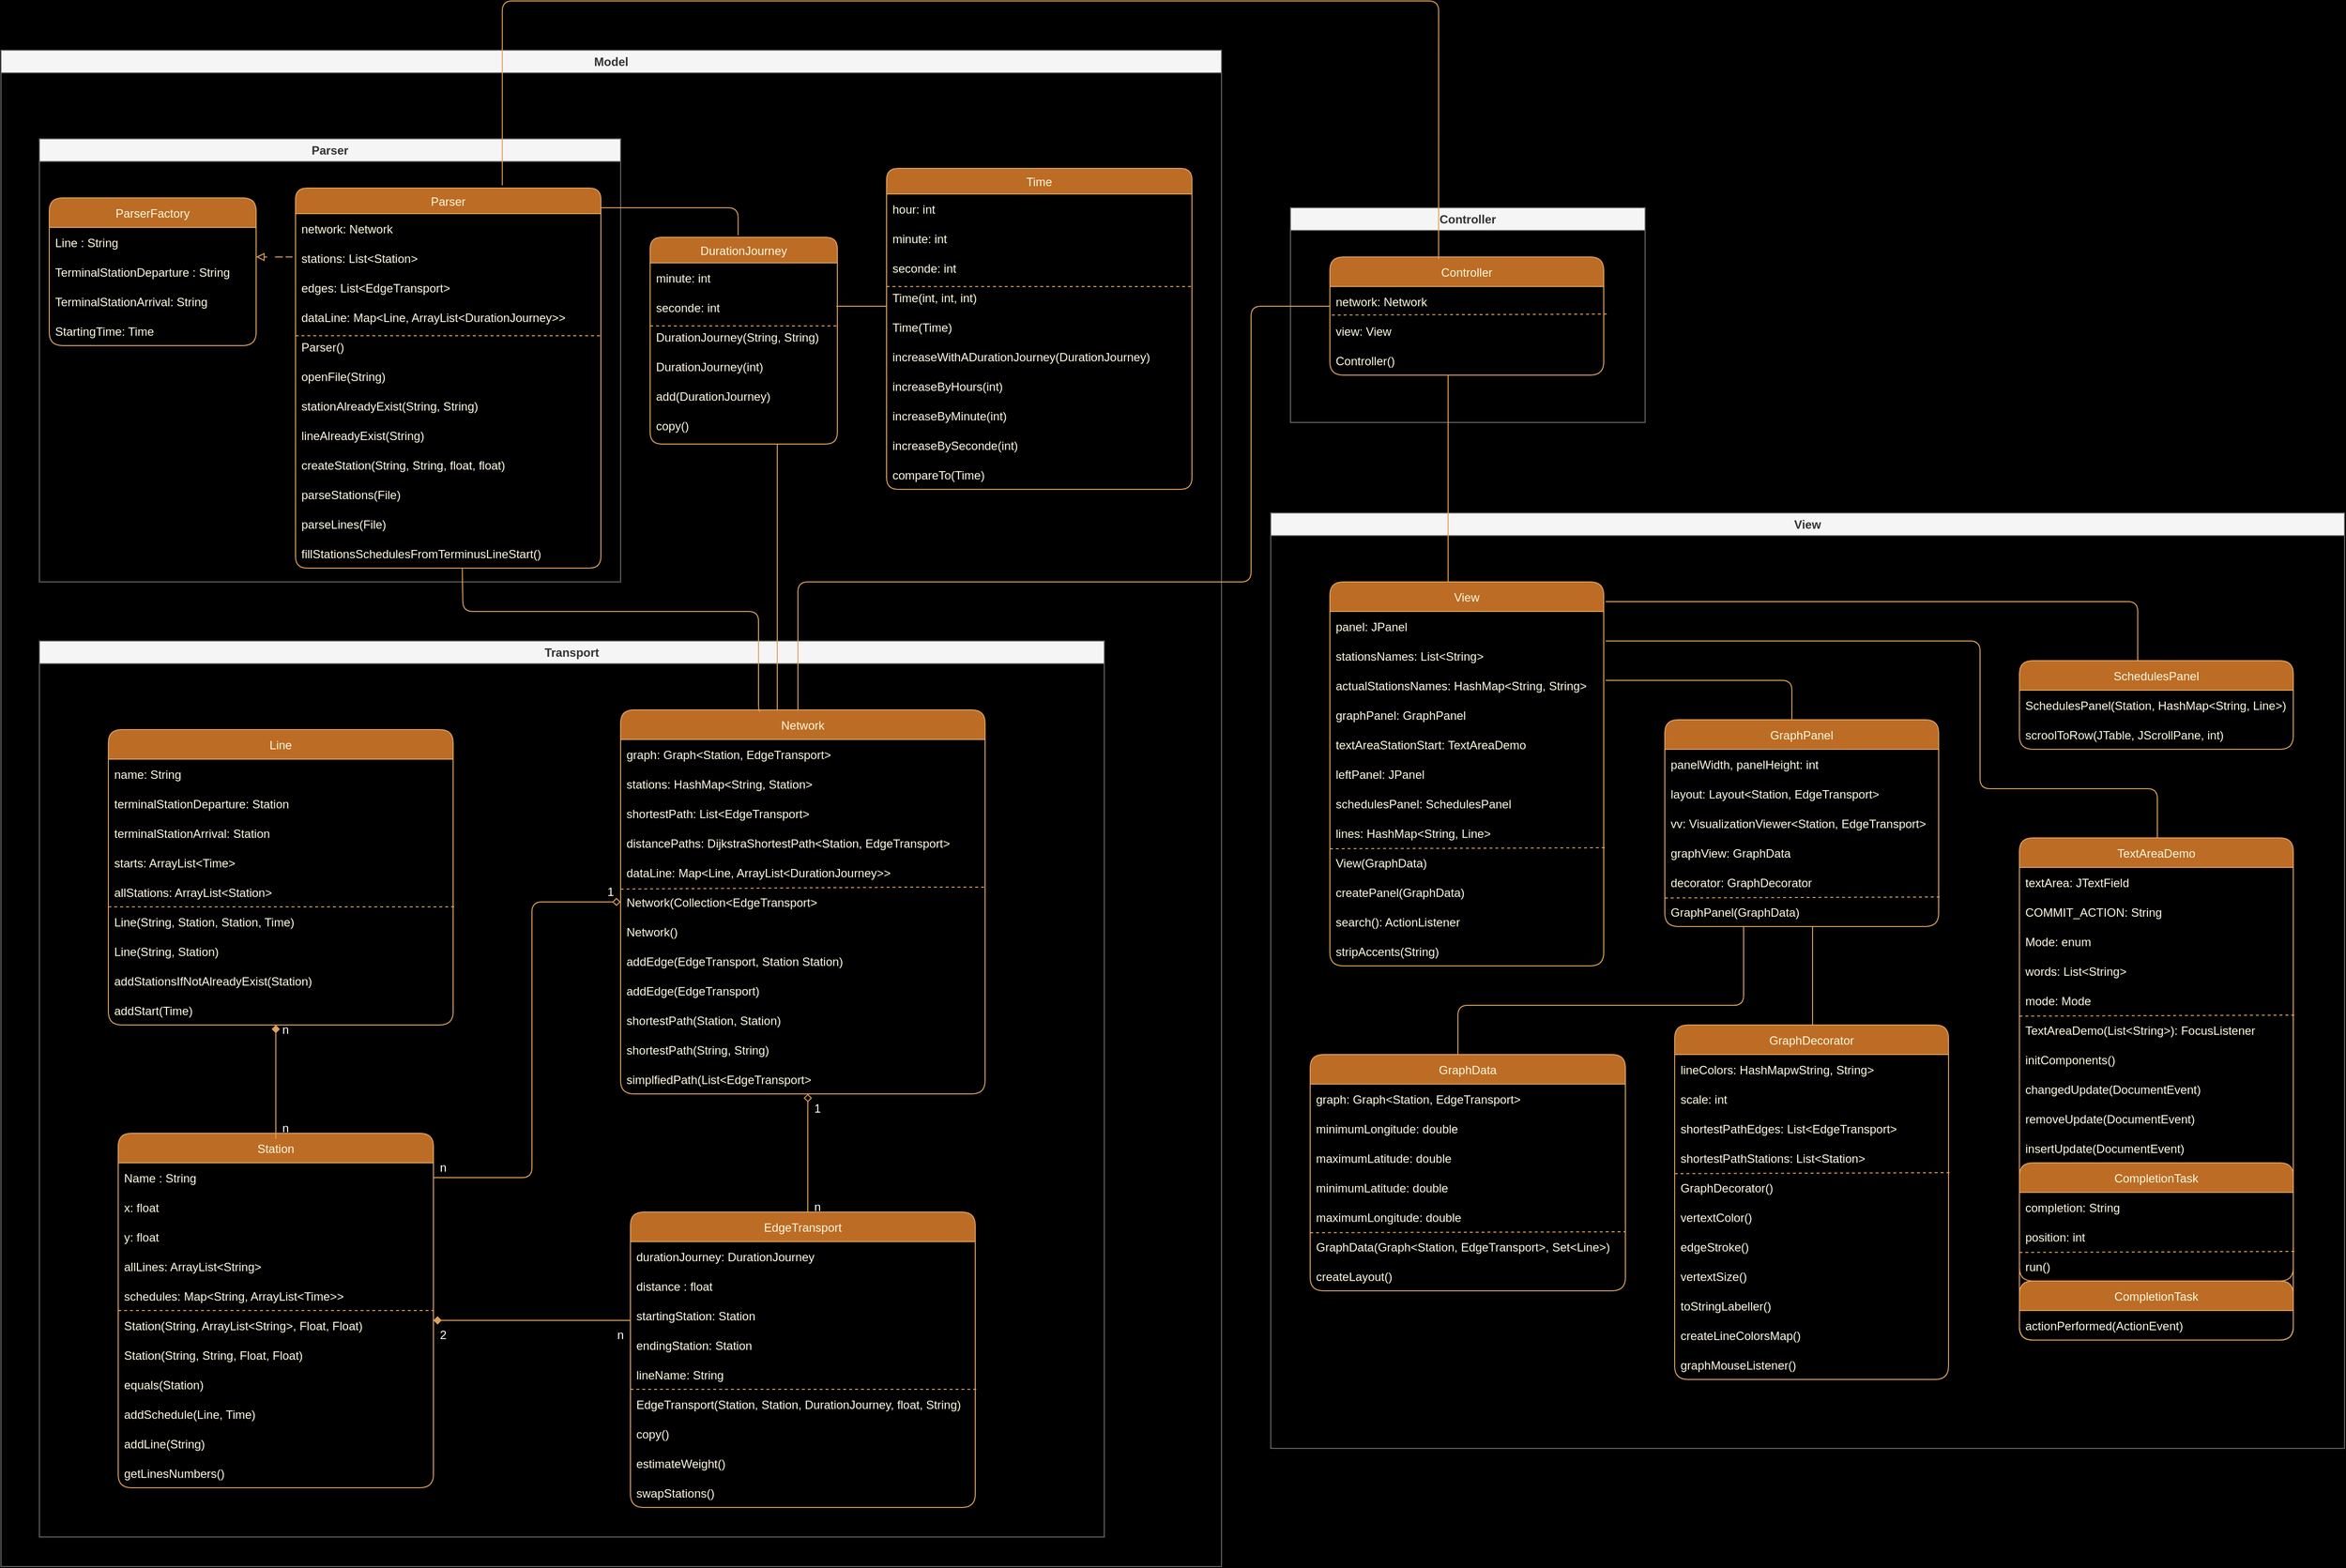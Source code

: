 <mxfile>
    <diagram id="C5RBs43oDa-KdzZeNtuy" name="Page-1">
        <mxGraphModel dx="2241" dy="1076" grid="0" gridSize="10" guides="0" tooltips="1" connect="1" arrows="1" fold="1" page="1" pageScale="1" pageWidth="2400" pageHeight="1700" background="#000000" math="0" shadow="0">
            <root>
                <mxCell id="WIyWlLk6GJQsqaUBKTNV-0"/>
                <mxCell id="WIyWlLk6GJQsqaUBKTNV-1" parent="WIyWlLk6GJQsqaUBKTNV-0"/>
                <mxCell id="136" value="Model" style="swimlane;whiteSpace=wrap;html=1;strokeColor=#666666;fillColor=#f5f5f5;fontColor=#333333;" parent="WIyWlLk6GJQsqaUBKTNV-1" vertex="1">
                    <mxGeometry x="11" y="140" width="1239" height="1540" as="geometry"/>
                </mxCell>
                <mxCell id="19" value="Parser" style="swimlane;whiteSpace=wrap;html=1;strokeColor=#666666;fillColor=#f5f5f5;fontColor=#333333;" parent="136" vertex="1">
                    <mxGeometry x="39" y="90" width="590" height="450" as="geometry"/>
                </mxCell>
                <mxCell id="tlL8x4SYafilrO8FaroJ-14" value="ParserFactory" style="swimlane;fontStyle=0;childLayout=stackLayout;horizontal=1;startSize=30;horizontalStack=0;resizeParent=1;resizeParentMax=0;resizeLast=0;collapsible=1;marginBottom=0;fillColor=#BC6C25;strokeColor=#DDA15E;fontColor=#FEFAE0;rounded=1;" parent="19" vertex="1">
                    <mxGeometry x="10" y="60" width="210" height="150" as="geometry"/>
                </mxCell>
                <mxCell id="tlL8x4SYafilrO8FaroJ-15" value="Line : String" style="text;strokeColor=none;fillColor=none;align=left;verticalAlign=middle;spacingLeft=4;spacingRight=4;overflow=hidden;points=[[0,0.5],[1,0.5]];portConstraint=eastwest;rotatable=0;fontColor=#FEFAE0;rounded=1;" parent="tlL8x4SYafilrO8FaroJ-14" vertex="1">
                    <mxGeometry y="30" width="210" height="30" as="geometry"/>
                </mxCell>
                <mxCell id="tlL8x4SYafilrO8FaroJ-16" value="TerminalStationDeparture : String" style="text;strokeColor=none;fillColor=none;align=left;verticalAlign=middle;spacingLeft=4;spacingRight=4;overflow=hidden;points=[[0,0.5],[1,0.5]];portConstraint=eastwest;rotatable=0;fontColor=#FEFAE0;rounded=1;" parent="tlL8x4SYafilrO8FaroJ-14" vertex="1">
                    <mxGeometry y="60" width="210" height="30" as="geometry"/>
                </mxCell>
                <mxCell id="tlL8x4SYafilrO8FaroJ-17" value="TerminalStationArrival: String" style="text;strokeColor=none;fillColor=none;align=left;verticalAlign=middle;spacingLeft=4;spacingRight=4;overflow=hidden;points=[[0,0.5],[1,0.5]];portConstraint=eastwest;rotatable=0;fontColor=#FEFAE0;rounded=1;" parent="tlL8x4SYafilrO8FaroJ-14" vertex="1">
                    <mxGeometry y="90" width="210" height="30" as="geometry"/>
                </mxCell>
                <mxCell id="tlL8x4SYafilrO8FaroJ-20" value="StartingTime: Time" style="text;strokeColor=none;fillColor=none;align=left;verticalAlign=middle;spacingLeft=4;spacingRight=4;overflow=hidden;points=[[0,0.5],[1,0.5]];portConstraint=eastwest;rotatable=0;fontColor=#FEFAE0;rounded=1;" parent="tlL8x4SYafilrO8FaroJ-14" vertex="1">
                    <mxGeometry y="120" width="210" height="30" as="geometry"/>
                </mxCell>
                <mxCell id="zkfFHV4jXpPFQw0GAbJ--0" value="Parser" style="swimlane;fontStyle=0;align=center;verticalAlign=top;childLayout=stackLayout;horizontal=1;startSize=26;horizontalStack=0;resizeParent=1;resizeLast=0;collapsible=1;marginBottom=0;rounded=1;shadow=0;strokeWidth=1;fillColor=#BC6C25;strokeColor=#DDA15E;fontColor=#FEFAE0;" parent="19" vertex="1">
                    <mxGeometry x="260" y="50" width="310" height="386" as="geometry">
                        <mxRectangle x="230" y="140" width="160" height="26" as="alternateBounds"/>
                    </mxGeometry>
                </mxCell>
                <mxCell id="126" value="network: Network" style="text;strokeColor=none;fillColor=none;align=left;verticalAlign=middle;spacingLeft=4;spacingRight=4;overflow=hidden;points=[[0,0.5],[1,0.5]];portConstraint=eastwest;rotatable=0;fontColor=#FEFAE0;rounded=1;" parent="zkfFHV4jXpPFQw0GAbJ--0" vertex="1">
                    <mxGeometry y="26" width="310" height="30" as="geometry"/>
                </mxCell>
                <mxCell id="445" value="stations: List&lt;Station&gt;" style="text;strokeColor=none;fillColor=none;align=left;verticalAlign=middle;spacingLeft=4;spacingRight=4;overflow=hidden;points=[[0,0.5],[1,0.5]];portConstraint=eastwest;rotatable=0;fontColor=#FEFAE0;rounded=1;" vertex="1" parent="zkfFHV4jXpPFQw0GAbJ--0">
                    <mxGeometry y="56" width="310" height="30" as="geometry"/>
                </mxCell>
                <mxCell id="446" value="edges: List&lt;EdgeTransport&gt;" style="text;strokeColor=none;fillColor=none;align=left;verticalAlign=middle;spacingLeft=4;spacingRight=4;overflow=hidden;points=[[0,0.5],[1,0.5]];portConstraint=eastwest;rotatable=0;fontColor=#FEFAE0;rounded=1;" vertex="1" parent="zkfFHV4jXpPFQw0GAbJ--0">
                    <mxGeometry y="86" width="310" height="30" as="geometry"/>
                </mxCell>
                <mxCell id="447" value="dataLine: Map&lt;Line, ArrayList&lt;DurationJourney&gt;&gt;" style="text;strokeColor=none;fillColor=none;align=left;verticalAlign=middle;spacingLeft=4;spacingRight=4;overflow=hidden;points=[[0,0.5],[1,0.5]];portConstraint=eastwest;rotatable=0;fontColor=#FEFAE0;rounded=1;" vertex="1" parent="zkfFHV4jXpPFQw0GAbJ--0">
                    <mxGeometry y="116" width="310" height="30" as="geometry"/>
                </mxCell>
                <mxCell id="131" value="" style="endArrow=none;dashed=1;html=1;rounded=1;sketch=0;fontColor=#FEFAE0;strokeColor=#DDA15E;fillColor=#BC6C25;curved=0;labelBackgroundColor=#283618;" parent="zkfFHV4jXpPFQw0GAbJ--0" edge="1">
                    <mxGeometry width="50" height="50" relative="1" as="geometry">
                        <mxPoint y="150" as="sourcePoint"/>
                        <mxPoint x="310" y="150" as="targetPoint"/>
                    </mxGeometry>
                </mxCell>
                <mxCell id="127" value="Parser()" style="text;strokeColor=none;fillColor=none;align=left;verticalAlign=middle;spacingLeft=4;spacingRight=4;overflow=hidden;points=[[0,0.5],[1,0.5]];portConstraint=eastwest;rotatable=0;fontColor=#FEFAE0;rounded=1;" parent="zkfFHV4jXpPFQw0GAbJ--0" vertex="1">
                    <mxGeometry y="146" width="310" height="30" as="geometry"/>
                </mxCell>
                <mxCell id="128" value="openFile(String)" style="text;strokeColor=none;fillColor=none;align=left;verticalAlign=middle;spacingLeft=4;spacingRight=4;overflow=hidden;points=[[0,0.5],[1,0.5]];portConstraint=eastwest;rotatable=0;fontColor=#FEFAE0;rounded=1;" parent="zkfFHV4jXpPFQw0GAbJ--0" vertex="1">
                    <mxGeometry y="176" width="310" height="30" as="geometry"/>
                </mxCell>
                <mxCell id="129" value="stationAlreadyExist(String, String)" style="text;strokeColor=none;fillColor=none;align=left;verticalAlign=middle;spacingLeft=4;spacingRight=4;overflow=hidden;points=[[0,0.5],[1,0.5]];portConstraint=eastwest;rotatable=0;fontColor=#FEFAE0;rounded=1;" parent="zkfFHV4jXpPFQw0GAbJ--0" vertex="1">
                    <mxGeometry y="206" width="310" height="30" as="geometry"/>
                </mxCell>
                <mxCell id="448" value="lineAlreadyExist(String)" style="text;strokeColor=none;fillColor=none;align=left;verticalAlign=middle;spacingLeft=4;spacingRight=4;overflow=hidden;points=[[0,0.5],[1,0.5]];portConstraint=eastwest;rotatable=0;fontColor=#FEFAE0;rounded=1;" vertex="1" parent="zkfFHV4jXpPFQw0GAbJ--0">
                    <mxGeometry y="236" width="310" height="30" as="geometry"/>
                </mxCell>
                <mxCell id="449" value="createStation(String, String, float, float)" style="text;strokeColor=none;fillColor=none;align=left;verticalAlign=middle;spacingLeft=4;spacingRight=4;overflow=hidden;points=[[0,0.5],[1,0.5]];portConstraint=eastwest;rotatable=0;fontColor=#FEFAE0;rounded=1;" vertex="1" parent="zkfFHV4jXpPFQw0GAbJ--0">
                    <mxGeometry y="266" width="310" height="30" as="geometry"/>
                </mxCell>
                <mxCell id="450" value="parseStations(File)" style="text;strokeColor=none;fillColor=none;align=left;verticalAlign=middle;spacingLeft=4;spacingRight=4;overflow=hidden;points=[[0,0.5],[1,0.5]];portConstraint=eastwest;rotatable=0;fontColor=#FEFAE0;rounded=1;" vertex="1" parent="zkfFHV4jXpPFQw0GAbJ--0">
                    <mxGeometry y="296" width="310" height="30" as="geometry"/>
                </mxCell>
                <mxCell id="130" value="parseLines(File)" style="text;strokeColor=none;fillColor=none;align=left;verticalAlign=middle;spacingLeft=4;spacingRight=4;overflow=hidden;points=[[0,0.5],[1,0.5]];portConstraint=eastwest;rotatable=0;fontColor=#FEFAE0;rounded=1;" parent="zkfFHV4jXpPFQw0GAbJ--0" vertex="1">
                    <mxGeometry y="326" width="310" height="30" as="geometry"/>
                </mxCell>
                <mxCell id="451" value="fillStationsSchedulesFromTerminusLineStart()" style="text;strokeColor=none;fillColor=none;align=left;verticalAlign=middle;spacingLeft=4;spacingRight=4;overflow=hidden;points=[[0,0.5],[1,0.5]];portConstraint=eastwest;rotatable=0;fontColor=#FEFAE0;rounded=1;" vertex="1" parent="zkfFHV4jXpPFQw0GAbJ--0">
                    <mxGeometry y="356" width="310" height="30" as="geometry"/>
                </mxCell>
                <mxCell id="tlL8x4SYafilrO8FaroJ-30" style="edgeStyle=orthogonalEdgeStyle;curved=0;rounded=1;sketch=0;orthogonalLoop=1;jettySize=auto;html=1;fontColor=#FEFAE0;strokeColor=#DDA15E;fillColor=#BC6C25;labelBackgroundColor=#283618;dashed=1;dashPattern=8 8;endArrow=block;endFill=0;" parent="19" edge="1">
                    <mxGeometry relative="1" as="geometry">
                        <mxPoint x="220" y="120" as="targetPoint"/>
                        <mxPoint x="250" y="120" as="sourcePoint"/>
                        <Array as="points">
                            <mxPoint x="260" y="120"/>
                            <mxPoint x="260" y="120"/>
                        </Array>
                    </mxGeometry>
                </mxCell>
                <mxCell id="23" value="Transport" style="swimlane;whiteSpace=wrap;html=1;strokeColor=#666666;fillColor=#f5f5f5;fontColor=#333333;" parent="136" vertex="1">
                    <mxGeometry x="39" y="600" width="1081" height="910" as="geometry"/>
                </mxCell>
                <mxCell id="tlL8x4SYafilrO8FaroJ-0" value="Station" style="swimlane;fontStyle=0;childLayout=stackLayout;horizontal=1;startSize=30;horizontalStack=0;resizeParent=1;resizeParentMax=0;resizeLast=0;collapsible=1;marginBottom=0;fillColor=#BC6C25;strokeColor=#DDA15E;fontColor=#FEFAE0;rounded=1;" parent="23" vertex="1">
                    <mxGeometry x="80" y="500" width="320" height="360" as="geometry">
                        <mxRectangle x="29" y="175" width="80" height="30" as="alternateBounds"/>
                    </mxGeometry>
                </mxCell>
                <mxCell id="tlL8x4SYafilrO8FaroJ-1" value="Name : String" style="text;strokeColor=none;fillColor=none;align=left;verticalAlign=middle;spacingLeft=4;spacingRight=4;overflow=hidden;points=[[0,0.5],[1,0.5]];portConstraint=eastwest;rotatable=0;fontColor=#FEFAE0;rounded=1;" parent="tlL8x4SYafilrO8FaroJ-0" vertex="1">
                    <mxGeometry y="30" width="320" height="30" as="geometry"/>
                </mxCell>
                <mxCell id="46" value="x: float" style="text;strokeColor=none;fillColor=none;align=left;verticalAlign=middle;spacingLeft=4;spacingRight=4;overflow=hidden;points=[[0,0.5],[1,0.5]];portConstraint=eastwest;rotatable=0;fontColor=#FEFAE0;rounded=1;" parent="tlL8x4SYafilrO8FaroJ-0" vertex="1">
                    <mxGeometry y="60" width="320" height="30" as="geometry"/>
                </mxCell>
                <mxCell id="462" value="y: float" style="text;strokeColor=none;fillColor=none;align=left;verticalAlign=middle;spacingLeft=4;spacingRight=4;overflow=hidden;points=[[0,0.5],[1,0.5]];portConstraint=eastwest;rotatable=0;fontColor=#FEFAE0;rounded=1;" vertex="1" parent="tlL8x4SYafilrO8FaroJ-0">
                    <mxGeometry y="90" width="320" height="30" as="geometry"/>
                </mxCell>
                <mxCell id="463" value="allLines: ArrayList&lt;String&gt;" style="text;strokeColor=none;fillColor=none;align=left;verticalAlign=middle;spacingLeft=4;spacingRight=4;overflow=hidden;points=[[0,0.5],[1,0.5]];portConstraint=eastwest;rotatable=0;fontColor=#FEFAE0;rounded=1;" vertex="1" parent="tlL8x4SYafilrO8FaroJ-0">
                    <mxGeometry y="120" width="320" height="30" as="geometry"/>
                </mxCell>
                <mxCell id="464" value="schedules: Map&lt;String, ArrayList&lt;Time&gt;&gt;" style="text;strokeColor=none;fillColor=none;align=left;verticalAlign=middle;spacingLeft=4;spacingRight=4;overflow=hidden;points=[[0,0.5],[1,0.5]];portConstraint=eastwest;rotatable=0;fontColor=#FEFAE0;rounded=1;" vertex="1" parent="tlL8x4SYafilrO8FaroJ-0">
                    <mxGeometry y="150" width="320" height="30" as="geometry"/>
                </mxCell>
                <mxCell id="tlL8x4SYafilrO8FaroJ-40" value="" style="endArrow=none;dashed=1;html=1;rounded=1;sketch=0;fontColor=#FEFAE0;strokeColor=#DDA15E;fillColor=#BC6C25;curved=0;exitX=0.004;exitY=-0.033;exitDx=0;exitDy=0;exitPerimeter=0;labelBackgroundColor=#283618;" parent="tlL8x4SYafilrO8FaroJ-0" edge="1">
                    <mxGeometry width="50" height="50" relative="1" as="geometry">
                        <mxPoint y="180" as="sourcePoint"/>
                        <mxPoint x="320" y="180" as="targetPoint"/>
                        <Array as="points"/>
                    </mxGeometry>
                </mxCell>
                <mxCell id="465" value="Station(String, ArrayList&lt;String&gt;, Float, Float)" style="text;strokeColor=none;fillColor=none;align=left;verticalAlign=middle;spacingLeft=4;spacingRight=4;overflow=hidden;points=[[0,0.5],[1,0.5]];portConstraint=eastwest;rotatable=0;fontColor=#FEFAE0;rounded=1;" vertex="1" parent="tlL8x4SYafilrO8FaroJ-0">
                    <mxGeometry y="180" width="320" height="30" as="geometry"/>
                </mxCell>
                <mxCell id="466" value="Station(String, String, Float, Float)" style="text;strokeColor=none;fillColor=none;align=left;verticalAlign=middle;spacingLeft=4;spacingRight=4;overflow=hidden;points=[[0,0.5],[1,0.5]];portConstraint=eastwest;rotatable=0;fontColor=#FEFAE0;rounded=1;" vertex="1" parent="tlL8x4SYafilrO8FaroJ-0">
                    <mxGeometry y="210" width="320" height="30" as="geometry"/>
                </mxCell>
                <mxCell id="467" value="equals(Station)" style="text;strokeColor=none;fillColor=none;align=left;verticalAlign=middle;spacingLeft=4;spacingRight=4;overflow=hidden;points=[[0,0.5],[1,0.5]];portConstraint=eastwest;rotatable=0;fontColor=#FEFAE0;rounded=1;" vertex="1" parent="tlL8x4SYafilrO8FaroJ-0">
                    <mxGeometry y="240" width="320" height="30" as="geometry"/>
                </mxCell>
                <mxCell id="468" value="addSchedule(Line, Time)" style="text;strokeColor=none;fillColor=none;align=left;verticalAlign=middle;spacingLeft=4;spacingRight=4;overflow=hidden;points=[[0,0.5],[1,0.5]];portConstraint=eastwest;rotatable=0;fontColor=#FEFAE0;rounded=1;" vertex="1" parent="tlL8x4SYafilrO8FaroJ-0">
                    <mxGeometry y="270" width="320" height="30" as="geometry"/>
                </mxCell>
                <mxCell id="469" value="addLine(String)" style="text;strokeColor=none;fillColor=none;align=left;verticalAlign=middle;spacingLeft=4;spacingRight=4;overflow=hidden;points=[[0,0.5],[1,0.5]];portConstraint=eastwest;rotatable=0;fontColor=#FEFAE0;rounded=1;" vertex="1" parent="tlL8x4SYafilrO8FaroJ-0">
                    <mxGeometry y="300" width="320" height="30" as="geometry"/>
                </mxCell>
                <mxCell id="470" value="getLinesNumbers()" style="text;strokeColor=none;fillColor=none;align=left;verticalAlign=middle;spacingLeft=4;spacingRight=4;overflow=hidden;points=[[0,0.5],[1,0.5]];portConstraint=eastwest;rotatable=0;fontColor=#FEFAE0;rounded=1;" vertex="1" parent="tlL8x4SYafilrO8FaroJ-0">
                    <mxGeometry y="330" width="320" height="30" as="geometry"/>
                </mxCell>
                <mxCell id="tlL8x4SYafilrO8FaroJ-4" value="EdgeTransport" style="swimlane;fontStyle=0;childLayout=stackLayout;horizontal=1;startSize=30;horizontalStack=0;resizeParent=1;resizeParentMax=0;resizeLast=0;collapsible=1;marginBottom=0;fillColor=#BC6C25;strokeColor=#DDA15E;fontColor=#FEFAE0;rounded=1;" parent="23" vertex="1">
                    <mxGeometry x="600" y="580" width="350" height="300" as="geometry"/>
                </mxCell>
                <mxCell id="tlL8x4SYafilrO8FaroJ-5" value="durationJourney: DurationJourney" style="text;strokeColor=none;fillColor=none;align=left;verticalAlign=middle;spacingLeft=4;spacingRight=4;overflow=hidden;points=[[0,0.5],[1,0.5]];portConstraint=eastwest;rotatable=0;fontColor=#FEFAE0;rounded=1;" parent="tlL8x4SYafilrO8FaroJ-4" vertex="1">
                    <mxGeometry y="30" width="350" height="30" as="geometry"/>
                </mxCell>
                <mxCell id="tlL8x4SYafilrO8FaroJ-7" value="distance : float" style="text;strokeColor=none;fillColor=none;align=left;verticalAlign=middle;spacingLeft=4;spacingRight=4;overflow=hidden;points=[[0,0.5],[1,0.5]];portConstraint=eastwest;rotatable=0;fontColor=#FEFAE0;rounded=1;" parent="tlL8x4SYafilrO8FaroJ-4" vertex="1">
                    <mxGeometry y="60" width="350" height="30" as="geometry"/>
                </mxCell>
                <mxCell id="52" value="startingStation: Station" style="text;strokeColor=none;fillColor=none;align=left;verticalAlign=middle;spacingLeft=4;spacingRight=4;overflow=hidden;points=[[0,0.5],[1,0.5]];portConstraint=eastwest;rotatable=0;fontColor=#FEFAE0;rounded=1;" parent="tlL8x4SYafilrO8FaroJ-4" vertex="1">
                    <mxGeometry y="90" width="350" height="30" as="geometry"/>
                </mxCell>
                <mxCell id="471" value="endingStation: Station" style="text;strokeColor=none;fillColor=none;align=left;verticalAlign=middle;spacingLeft=4;spacingRight=4;overflow=hidden;points=[[0,0.5],[1,0.5]];portConstraint=eastwest;rotatable=0;fontColor=#FEFAE0;rounded=1;" vertex="1" parent="tlL8x4SYafilrO8FaroJ-4">
                    <mxGeometry y="120" width="350" height="30" as="geometry"/>
                </mxCell>
                <mxCell id="472" value="lineName: String" style="text;strokeColor=none;fillColor=none;align=left;verticalAlign=middle;spacingLeft=4;spacingRight=4;overflow=hidden;points=[[0,0.5],[1,0.5]];portConstraint=eastwest;rotatable=0;fontColor=#FEFAE0;rounded=1;" vertex="1" parent="tlL8x4SYafilrO8FaroJ-4">
                    <mxGeometry y="150" width="350" height="30" as="geometry"/>
                </mxCell>
                <mxCell id="tlL8x4SYafilrO8FaroJ-41" value="" style="endArrow=none;dashed=1;html=1;rounded=1;sketch=0;fontColor=#FEFAE0;strokeColor=#DDA15E;fillColor=#BC6C25;curved=0;labelBackgroundColor=#283618;" parent="tlL8x4SYafilrO8FaroJ-4" edge="1">
                    <mxGeometry width="50" height="50" relative="1" as="geometry">
                        <mxPoint y="180" as="sourcePoint"/>
                        <mxPoint x="353.333" y="180" as="targetPoint"/>
                    </mxGeometry>
                </mxCell>
                <mxCell id="473" value="EdgeTransport(Station, Station, DurationJourney, float, String)" style="text;strokeColor=none;fillColor=none;align=left;verticalAlign=middle;spacingLeft=4;spacingRight=4;overflow=hidden;points=[[0,0.5],[1,0.5]];portConstraint=eastwest;rotatable=0;fontColor=#FEFAE0;rounded=1;" vertex="1" parent="tlL8x4SYafilrO8FaroJ-4">
                    <mxGeometry y="180" width="350" height="30" as="geometry"/>
                </mxCell>
                <mxCell id="474" value="copy()" style="text;strokeColor=none;fillColor=none;align=left;verticalAlign=middle;spacingLeft=4;spacingRight=4;overflow=hidden;points=[[0,0.5],[1,0.5]];portConstraint=eastwest;rotatable=0;fontColor=#FEFAE0;rounded=1;" vertex="1" parent="tlL8x4SYafilrO8FaroJ-4">
                    <mxGeometry y="210" width="350" height="30" as="geometry"/>
                </mxCell>
                <mxCell id="475" value="estimateWeight()" style="text;strokeColor=none;fillColor=none;align=left;verticalAlign=middle;spacingLeft=4;spacingRight=4;overflow=hidden;points=[[0,0.5],[1,0.5]];portConstraint=eastwest;rotatable=0;fontColor=#FEFAE0;rounded=1;" vertex="1" parent="tlL8x4SYafilrO8FaroJ-4">
                    <mxGeometry y="240" width="350" height="30" as="geometry"/>
                </mxCell>
                <mxCell id="476" value="swapStations()" style="text;strokeColor=none;fillColor=none;align=left;verticalAlign=middle;spacingLeft=4;spacingRight=4;overflow=hidden;points=[[0,0.5],[1,0.5]];portConstraint=eastwest;rotatable=0;fontColor=#FEFAE0;rounded=1;" vertex="1" parent="tlL8x4SYafilrO8FaroJ-4">
                    <mxGeometry y="270" width="350" height="30" as="geometry"/>
                </mxCell>
                <mxCell id="tlL8x4SYafilrO8FaroJ-61" value="Network" style="swimlane;fontStyle=0;childLayout=stackLayout;horizontal=1;startSize=30;horizontalStack=0;resizeParent=1;resizeParentMax=0;resizeLast=0;collapsible=1;marginBottom=0;rounded=1;sketch=0;fontColor=#FEFAE0;strokeColor=#DDA15E;fillColor=#BC6C25;" parent="23" vertex="1">
                    <mxGeometry x="590" y="70" width="370" height="390" as="geometry"/>
                </mxCell>
                <mxCell id="tlL8x4SYafilrO8FaroJ-62" value="graph: Graph&lt;Station, EdgeTransport&gt;" style="text;strokeColor=none;fillColor=none;align=left;verticalAlign=middle;spacingLeft=4;spacingRight=4;overflow=hidden;points=[[0,0.5],[1,0.5]];portConstraint=eastwest;rotatable=0;rounded=1;sketch=0;fontColor=#FEFAE0;" parent="tlL8x4SYafilrO8FaroJ-61" vertex="1">
                    <mxGeometry y="30" width="370" height="30" as="geometry"/>
                </mxCell>
                <mxCell id="tlL8x4SYafilrO8FaroJ-63" value="stations: HashMap&lt;String, Station&gt;" style="text;strokeColor=none;fillColor=none;align=left;verticalAlign=middle;spacingLeft=4;spacingRight=4;overflow=hidden;points=[[0,0.5],[1,0.5]];portConstraint=eastwest;rotatable=0;rounded=1;sketch=0;fontColor=#FEFAE0;" parent="tlL8x4SYafilrO8FaroJ-61" vertex="1">
                    <mxGeometry y="60" width="370" height="30" as="geometry"/>
                </mxCell>
                <mxCell id="452" value="shortestPath: List&lt;EdgeTransport&gt;" style="text;strokeColor=none;fillColor=none;align=left;verticalAlign=middle;spacingLeft=4;spacingRight=4;overflow=hidden;points=[[0,0.5],[1,0.5]];portConstraint=eastwest;rotatable=0;rounded=1;sketch=0;fontColor=#FEFAE0;" vertex="1" parent="tlL8x4SYafilrO8FaroJ-61">
                    <mxGeometry y="90" width="370" height="30" as="geometry"/>
                </mxCell>
                <mxCell id="453" value="distancePaths: DijkstraShortestPath&lt;Station, EdgeTransport&gt;" style="text;strokeColor=none;fillColor=none;align=left;verticalAlign=middle;spacingLeft=4;spacingRight=4;overflow=hidden;points=[[0,0.5],[1,0.5]];portConstraint=eastwest;rotatable=0;rounded=1;sketch=0;fontColor=#FEFAE0;" vertex="1" parent="tlL8x4SYafilrO8FaroJ-61">
                    <mxGeometry y="120" width="370" height="30" as="geometry"/>
                </mxCell>
                <mxCell id="454" value="dataLine: Map&lt;Line, ArrayList&lt;DurationJourney&gt;&gt;" style="text;strokeColor=none;fillColor=none;align=left;verticalAlign=middle;spacingLeft=4;spacingRight=4;overflow=hidden;points=[[0,0.5],[1,0.5]];portConstraint=eastwest;rotatable=0;rounded=1;sketch=0;fontColor=#FEFAE0;" vertex="1" parent="tlL8x4SYafilrO8FaroJ-61">
                    <mxGeometry y="150" width="370" height="30" as="geometry"/>
                </mxCell>
                <mxCell id="57" value="" style="endArrow=none;dashed=1;html=1;rounded=1;sketch=0;fontColor=#FEFAE0;strokeColor=#DDA15E;fillColor=#BC6C25;curved=0;labelBackgroundColor=#283618;" parent="tlL8x4SYafilrO8FaroJ-61" edge="1">
                    <mxGeometry width="50" height="50" relative="1" as="geometry">
                        <mxPoint y="181.99" as="sourcePoint"/>
                        <mxPoint x="370" y="180" as="targetPoint"/>
                        <Array as="points">
                            <mxPoint x="290" y="180"/>
                        </Array>
                    </mxGeometry>
                </mxCell>
                <mxCell id="55" value="Network(Collection&lt;EdgeTransport&gt;" style="text;strokeColor=none;fillColor=none;align=left;verticalAlign=middle;spacingLeft=4;spacingRight=4;overflow=hidden;points=[[0,0.5],[1,0.5]];portConstraint=eastwest;rotatable=0;rounded=1;sketch=0;fontColor=#FEFAE0;" parent="tlL8x4SYafilrO8FaroJ-61" vertex="1">
                    <mxGeometry y="180" width="370" height="30" as="geometry"/>
                </mxCell>
                <mxCell id="455" value="Network()" style="text;strokeColor=none;fillColor=none;align=left;verticalAlign=middle;spacingLeft=4;spacingRight=4;overflow=hidden;points=[[0,0.5],[1,0.5]];portConstraint=eastwest;rotatable=0;rounded=1;sketch=0;fontColor=#FEFAE0;" vertex="1" parent="tlL8x4SYafilrO8FaroJ-61">
                    <mxGeometry y="210" width="370" height="30" as="geometry"/>
                </mxCell>
                <mxCell id="456" value="addEdge(EdgeTransport, Station Station)" style="text;strokeColor=none;fillColor=none;align=left;verticalAlign=middle;spacingLeft=4;spacingRight=4;overflow=hidden;points=[[0,0.5],[1,0.5]];portConstraint=eastwest;rotatable=0;rounded=1;sketch=0;fontColor=#FEFAE0;" vertex="1" parent="tlL8x4SYafilrO8FaroJ-61">
                    <mxGeometry y="240" width="370" height="30" as="geometry"/>
                </mxCell>
                <mxCell id="457" value="addEdge(EdgeTransport)" style="text;strokeColor=none;fillColor=none;align=left;verticalAlign=middle;spacingLeft=4;spacingRight=4;overflow=hidden;points=[[0,0.5],[1,0.5]];portConstraint=eastwest;rotatable=0;rounded=1;sketch=0;fontColor=#FEFAE0;" vertex="1" parent="tlL8x4SYafilrO8FaroJ-61">
                    <mxGeometry y="270" width="370" height="30" as="geometry"/>
                </mxCell>
                <mxCell id="458" value="shortestPath(Station, Station)" style="text;strokeColor=none;fillColor=none;align=left;verticalAlign=middle;spacingLeft=4;spacingRight=4;overflow=hidden;points=[[0,0.5],[1,0.5]];portConstraint=eastwest;rotatable=0;rounded=1;sketch=0;fontColor=#FEFAE0;" vertex="1" parent="tlL8x4SYafilrO8FaroJ-61">
                    <mxGeometry y="300" width="370" height="30" as="geometry"/>
                </mxCell>
                <mxCell id="459" value="shortestPath(String, String)" style="text;strokeColor=none;fillColor=none;align=left;verticalAlign=middle;spacingLeft=4;spacingRight=4;overflow=hidden;points=[[0,0.5],[1,0.5]];portConstraint=eastwest;rotatable=0;rounded=1;sketch=0;fontColor=#FEFAE0;" vertex="1" parent="tlL8x4SYafilrO8FaroJ-61">
                    <mxGeometry y="330" width="370" height="30" as="geometry"/>
                </mxCell>
                <mxCell id="460" value="simplfiedPath(List&lt;EdgeTransport&gt;" style="text;strokeColor=none;fillColor=none;align=left;verticalAlign=middle;spacingLeft=4;spacingRight=4;overflow=hidden;points=[[0,0.5],[1,0.5]];portConstraint=eastwest;rotatable=0;rounded=1;sketch=0;fontColor=#FEFAE0;" vertex="1" parent="tlL8x4SYafilrO8FaroJ-61">
                    <mxGeometry y="360" width="370" height="30" as="geometry"/>
                </mxCell>
                <mxCell id="477" value="Line" style="swimlane;fontStyle=0;childLayout=stackLayout;horizontal=1;startSize=30;horizontalStack=0;resizeParent=1;resizeParentMax=0;resizeLast=0;collapsible=1;marginBottom=0;fillColor=#BC6C25;strokeColor=#DDA15E;fontColor=#FEFAE0;rounded=1;" vertex="1" parent="23">
                    <mxGeometry x="70" y="90" width="350" height="300" as="geometry"/>
                </mxCell>
                <mxCell id="478" value="name: String" style="text;strokeColor=none;fillColor=none;align=left;verticalAlign=middle;spacingLeft=4;spacingRight=4;overflow=hidden;points=[[0,0.5],[1,0.5]];portConstraint=eastwest;rotatable=0;fontColor=#FEFAE0;rounded=1;" vertex="1" parent="477">
                    <mxGeometry y="30" width="350" height="30" as="geometry"/>
                </mxCell>
                <mxCell id="479" value="terminalStationDeparture: Station" style="text;strokeColor=none;fillColor=none;align=left;verticalAlign=middle;spacingLeft=4;spacingRight=4;overflow=hidden;points=[[0,0.5],[1,0.5]];portConstraint=eastwest;rotatable=0;fontColor=#FEFAE0;rounded=1;" vertex="1" parent="477">
                    <mxGeometry y="60" width="350" height="30" as="geometry"/>
                </mxCell>
                <mxCell id="480" value="terminalStationArrival: Station" style="text;strokeColor=none;fillColor=none;align=left;verticalAlign=middle;spacingLeft=4;spacingRight=4;overflow=hidden;points=[[0,0.5],[1,0.5]];portConstraint=eastwest;rotatable=0;fontColor=#FEFAE0;rounded=1;" vertex="1" parent="477">
                    <mxGeometry y="90" width="350" height="30" as="geometry"/>
                </mxCell>
                <mxCell id="481" value="starts: ArrayList&lt;Time&gt;" style="text;strokeColor=none;fillColor=none;align=left;verticalAlign=middle;spacingLeft=4;spacingRight=4;overflow=hidden;points=[[0,0.5],[1,0.5]];portConstraint=eastwest;rotatable=0;fontColor=#FEFAE0;rounded=1;" vertex="1" parent="477">
                    <mxGeometry y="120" width="350" height="30" as="geometry"/>
                </mxCell>
                <mxCell id="482" value="allStations: ArrayList&lt;Station&gt;" style="text;strokeColor=none;fillColor=none;align=left;verticalAlign=middle;spacingLeft=4;spacingRight=4;overflow=hidden;points=[[0,0.5],[1,0.5]];portConstraint=eastwest;rotatable=0;fontColor=#FEFAE0;rounded=1;" vertex="1" parent="477">
                    <mxGeometry y="150" width="350" height="30" as="geometry"/>
                </mxCell>
                <mxCell id="483" value="" style="endArrow=none;dashed=1;html=1;rounded=1;sketch=0;fontColor=#FEFAE0;strokeColor=#DDA15E;fillColor=#BC6C25;curved=0;labelBackgroundColor=#283618;" edge="1" parent="477">
                    <mxGeometry width="50" height="50" relative="1" as="geometry">
                        <mxPoint y="180" as="sourcePoint"/>
                        <mxPoint x="353.333" y="180" as="targetPoint"/>
                    </mxGeometry>
                </mxCell>
                <mxCell id="484" value="Line(String, Station, Station, Time)" style="text;strokeColor=none;fillColor=none;align=left;verticalAlign=middle;spacingLeft=4;spacingRight=4;overflow=hidden;points=[[0,0.5],[1,0.5]];portConstraint=eastwest;rotatable=0;fontColor=#FEFAE0;rounded=1;" vertex="1" parent="477">
                    <mxGeometry y="180" width="350" height="30" as="geometry"/>
                </mxCell>
                <mxCell id="485" value="Line(String, Station)" style="text;strokeColor=none;fillColor=none;align=left;verticalAlign=middle;spacingLeft=4;spacingRight=4;overflow=hidden;points=[[0,0.5],[1,0.5]];portConstraint=eastwest;rotatable=0;fontColor=#FEFAE0;rounded=1;" vertex="1" parent="477">
                    <mxGeometry y="210" width="350" height="30" as="geometry"/>
                </mxCell>
                <mxCell id="486" value="addStationsIfNotAlreadyExist(Station)" style="text;strokeColor=none;fillColor=none;align=left;verticalAlign=middle;spacingLeft=4;spacingRight=4;overflow=hidden;points=[[0,0.5],[1,0.5]];portConstraint=eastwest;rotatable=0;fontColor=#FEFAE0;rounded=1;" vertex="1" parent="477">
                    <mxGeometry y="240" width="350" height="30" as="geometry"/>
                </mxCell>
                <mxCell id="487" value="addStart(Time)" style="text;strokeColor=none;fillColor=none;align=left;verticalAlign=middle;spacingLeft=4;spacingRight=4;overflow=hidden;points=[[0,0.5],[1,0.5]];portConstraint=eastwest;rotatable=0;fontColor=#FEFAE0;rounded=1;" vertex="1" parent="477">
                    <mxGeometry y="270" width="350" height="30" as="geometry"/>
                </mxCell>
                <mxCell id="tlL8x4SYafilrO8FaroJ-65" style="edgeStyle=orthogonalEdgeStyle;curved=0;rounded=1;sketch=0;orthogonalLoop=1;jettySize=auto;html=1;fontColor=#FEFAE0;strokeColor=#DDA15E;fillColor=#BC6C25;labelBackgroundColor=#283618;endArrow=diamond;endFill=0;entryX=0;entryY=0.5;entryDx=0;entryDy=0;exitX=1;exitY=0.5;exitDx=0;exitDy=0;" parent="23" source="tlL8x4SYafilrO8FaroJ-1" target="55" edge="1">
                    <mxGeometry relative="1" as="geometry">
                        <mxPoint x="480" y="580" as="sourcePoint"/>
                        <Array as="points">
                            <mxPoint x="500" y="545"/>
                            <mxPoint x="500" y="265"/>
                        </Array>
                        <mxPoint x="480" y="430" as="targetPoint"/>
                    </mxGeometry>
                </mxCell>
                <mxCell id="488" style="edgeStyle=orthogonalEdgeStyle;curved=0;rounded=1;sketch=0;orthogonalLoop=1;jettySize=auto;html=1;fontColor=#FEFAE0;strokeColor=#DDA15E;fillColor=#BC6C25;labelBackgroundColor=#283618;endArrow=diamond;endFill=0;" edge="1" parent="23">
                    <mxGeometry relative="1" as="geometry">
                        <mxPoint x="780.04" y="580" as="sourcePoint"/>
                        <Array as="points">
                            <mxPoint x="780.08" y="500"/>
                            <mxPoint x="780.08" y="500"/>
                        </Array>
                        <mxPoint x="780.08" y="460" as="targetPoint"/>
                    </mxGeometry>
                </mxCell>
                <mxCell id="490" style="edgeStyle=orthogonalEdgeStyle;curved=0;rounded=1;sketch=0;orthogonalLoop=1;jettySize=auto;html=1;fontColor=#FEFAE0;strokeColor=#DDA15E;fillColor=#BC6C25;labelBackgroundColor=#283618;endArrow=diamond;endFill=1;" edge="1" parent="23">
                    <mxGeometry relative="1" as="geometry">
                        <mxPoint x="600" y="690" as="sourcePoint"/>
                        <Array as="points">
                            <mxPoint x="500" y="690"/>
                            <mxPoint x="500" y="690"/>
                        </Array>
                        <mxPoint x="400" y="690" as="targetPoint"/>
                    </mxGeometry>
                </mxCell>
                <mxCell id="491" style="edgeStyle=orthogonalEdgeStyle;curved=0;rounded=1;sketch=0;orthogonalLoop=1;jettySize=auto;html=1;fontColor=#FEFAE0;strokeColor=#DDA15E;fillColor=#BC6C25;labelBackgroundColor=#283618;endArrow=diamond;endFill=1;" edge="1" parent="23">
                    <mxGeometry relative="1" as="geometry">
                        <mxPoint x="240" y="490" as="sourcePoint"/>
                        <Array as="points">
                            <mxPoint x="240" y="510"/>
                            <mxPoint x="240" y="510"/>
                        </Array>
                        <mxPoint x="240" y="390" as="targetPoint"/>
                    </mxGeometry>
                </mxCell>
                <mxCell id="15" value="&lt;font color=&quot;#ffffff&quot;&gt;1&lt;/font&gt;" style="text;html=1;strokeColor=none;fillColor=none;align=center;verticalAlign=middle;whiteSpace=wrap;rounded=0;" parent="23" vertex="1">
                    <mxGeometry x="570" y="250" width="20" height="10" as="geometry"/>
                </mxCell>
                <mxCell id="17" value="&lt;font color=&quot;#ffffff&quot;&gt;1&lt;/font&gt;" style="text;html=1;strokeColor=none;fillColor=none;align=center;verticalAlign=middle;whiteSpace=wrap;rounded=0;" parent="23" vertex="1">
                    <mxGeometry x="780" y="470" width="20" height="10" as="geometry"/>
                </mxCell>
                <mxCell id="14" value="&lt;font color=&quot;#ffffff&quot;&gt;n&lt;/font&gt;" style="text;html=1;strokeColor=none;fillColor=none;align=center;verticalAlign=middle;whiteSpace=wrap;rounded=0;" parent="23" vertex="1">
                    <mxGeometry x="780" y="570" width="20" height="10" as="geometry"/>
                </mxCell>
                <mxCell id="16" value="&lt;font color=&quot;#ffffff&quot;&gt;n&lt;/font&gt;" style="text;html=1;strokeColor=none;fillColor=none;align=center;verticalAlign=middle;whiteSpace=wrap;rounded=0;" parent="23" vertex="1">
                    <mxGeometry x="400" y="530" width="20" height="10" as="geometry"/>
                </mxCell>
                <mxCell id="492" value="&lt;font color=&quot;#ffffff&quot;&gt;2&lt;/font&gt;" style="text;html=1;strokeColor=none;fillColor=none;align=center;verticalAlign=middle;whiteSpace=wrap;rounded=0;" vertex="1" parent="23">
                    <mxGeometry x="400" y="700" width="20" height="10" as="geometry"/>
                </mxCell>
                <mxCell id="493" value="&lt;font color=&quot;#ffffff&quot;&gt;n&lt;/font&gt;" style="text;html=1;strokeColor=none;fillColor=none;align=center;verticalAlign=middle;whiteSpace=wrap;rounded=0;" vertex="1" parent="23">
                    <mxGeometry x="580" y="700" width="20" height="10" as="geometry"/>
                </mxCell>
                <mxCell id="495" value="&lt;font color=&quot;#ffffff&quot;&gt;n&lt;/font&gt;" style="text;html=1;strokeColor=none;fillColor=none;align=center;verticalAlign=middle;whiteSpace=wrap;rounded=0;" vertex="1" parent="23">
                    <mxGeometry x="240" y="390" width="20" height="10" as="geometry"/>
                </mxCell>
                <mxCell id="494" value="&lt;font color=&quot;#ffffff&quot;&gt;n&lt;/font&gt;" style="text;html=1;strokeColor=none;fillColor=none;align=center;verticalAlign=middle;whiteSpace=wrap;rounded=0;" vertex="1" parent="23">
                    <mxGeometry x="240" y="490" width="20" height="10" as="geometry"/>
                </mxCell>
                <mxCell id="633" style="edgeStyle=orthogonalEdgeStyle;curved=0;rounded=1;sketch=0;orthogonalLoop=1;jettySize=auto;html=1;fontColor=#FEFAE0;strokeColor=#DDA15E;fillColor=#BC6C25;endArrow=none;endFill=0;" edge="1" parent="23">
                    <mxGeometry relative="1" as="geometry">
                        <Array as="points">
                            <mxPoint x="749" y="20"/>
                        </Array>
                        <mxPoint x="749" y="-200" as="sourcePoint"/>
                        <mxPoint x="749" y="70" as="targetPoint"/>
                    </mxGeometry>
                </mxCell>
                <mxCell id="497" value="DurationJourney" style="swimlane;fontStyle=0;align=center;verticalAlign=top;childLayout=stackLayout;horizontal=1;startSize=26;horizontalStack=0;resizeParent=1;resizeLast=0;collapsible=1;marginBottom=0;rounded=1;shadow=0;strokeWidth=1;fillColor=#BC6C25;strokeColor=#DDA15E;fontColor=#FEFAE0;" vertex="1" parent="136">
                    <mxGeometry x="659" y="190" width="190" height="210" as="geometry">
                        <mxRectangle x="230" y="140" width="160" height="26" as="alternateBounds"/>
                    </mxGeometry>
                </mxCell>
                <mxCell id="498" value="minute: int" style="text;strokeColor=none;fillColor=none;align=left;verticalAlign=middle;spacingLeft=4;spacingRight=4;overflow=hidden;points=[[0,0.5],[1,0.5]];portConstraint=eastwest;rotatable=0;fontColor=#FEFAE0;rounded=1;" vertex="1" parent="497">
                    <mxGeometry y="26" width="190" height="30" as="geometry"/>
                </mxCell>
                <mxCell id="499" value="seconde: int" style="text;strokeColor=none;fillColor=none;align=left;verticalAlign=middle;spacingLeft=4;spacingRight=4;overflow=hidden;points=[[0,0.5],[1,0.5]];portConstraint=eastwest;rotatable=0;fontColor=#FEFAE0;rounded=1;" vertex="1" parent="497">
                    <mxGeometry y="56" width="190" height="30" as="geometry"/>
                </mxCell>
                <mxCell id="514" value="" style="endArrow=none;dashed=1;html=1;rounded=1;sketch=0;fontColor=#FEFAE0;strokeColor=#DDA15E;fillColor=#BC6C25;curved=0;labelBackgroundColor=#283618;" edge="1" parent="497">
                    <mxGeometry width="50" height="50" relative="1" as="geometry">
                        <mxPoint y="90" as="sourcePoint"/>
                        <mxPoint x="190" y="90" as="targetPoint"/>
                    </mxGeometry>
                </mxCell>
                <mxCell id="500" value="DurationJourney(String, String)" style="text;strokeColor=none;fillColor=none;align=left;verticalAlign=middle;spacingLeft=4;spacingRight=4;overflow=hidden;points=[[0,0.5],[1,0.5]];portConstraint=eastwest;rotatable=0;fontColor=#FEFAE0;rounded=1;" vertex="1" parent="497">
                    <mxGeometry y="86" width="190" height="30" as="geometry"/>
                </mxCell>
                <mxCell id="501" value="DurationJourney(int)" style="text;strokeColor=none;fillColor=none;align=left;verticalAlign=middle;spacingLeft=4;spacingRight=4;overflow=hidden;points=[[0,0.5],[1,0.5]];portConstraint=eastwest;rotatable=0;fontColor=#FEFAE0;rounded=1;" vertex="1" parent="497">
                    <mxGeometry y="116" width="190" height="30" as="geometry"/>
                </mxCell>
                <mxCell id="503" value="add(DurationJourney)" style="text;strokeColor=none;fillColor=none;align=left;verticalAlign=middle;spacingLeft=4;spacingRight=4;overflow=hidden;points=[[0,0.5],[1,0.5]];portConstraint=eastwest;rotatable=0;fontColor=#FEFAE0;rounded=1;" vertex="1" parent="497">
                    <mxGeometry y="146" width="190" height="30" as="geometry"/>
                </mxCell>
                <mxCell id="504" value="copy()" style="text;strokeColor=none;fillColor=none;align=left;verticalAlign=middle;spacingLeft=4;spacingRight=4;overflow=hidden;points=[[0,0.5],[1,0.5]];portConstraint=eastwest;rotatable=0;fontColor=#FEFAE0;rounded=1;" vertex="1" parent="497">
                    <mxGeometry y="176" width="190" height="30" as="geometry"/>
                </mxCell>
                <mxCell id="511" value="Time" style="swimlane;fontStyle=0;align=center;verticalAlign=top;childLayout=stackLayout;horizontal=1;startSize=26;horizontalStack=0;resizeParent=1;resizeLast=0;collapsible=1;marginBottom=0;rounded=1;shadow=0;strokeWidth=1;fillColor=#BC6C25;strokeColor=#DDA15E;fontColor=#FEFAE0;" vertex="1" parent="136">
                    <mxGeometry x="899" y="120" width="310" height="326" as="geometry">
                        <mxRectangle x="230" y="140" width="160" height="26" as="alternateBounds"/>
                    </mxGeometry>
                </mxCell>
                <mxCell id="512" value="hour: int" style="text;strokeColor=none;fillColor=none;align=left;verticalAlign=middle;spacingLeft=4;spacingRight=4;overflow=hidden;points=[[0,0.5],[1,0.5]];portConstraint=eastwest;rotatable=0;fontColor=#FEFAE0;rounded=1;" vertex="1" parent="511">
                    <mxGeometry y="26" width="310" height="30" as="geometry"/>
                </mxCell>
                <mxCell id="513" value="minute: int" style="text;strokeColor=none;fillColor=none;align=left;verticalAlign=middle;spacingLeft=4;spacingRight=4;overflow=hidden;points=[[0,0.5],[1,0.5]];portConstraint=eastwest;rotatable=0;fontColor=#FEFAE0;rounded=1;" vertex="1" parent="511">
                    <mxGeometry y="56" width="310" height="30" as="geometry"/>
                </mxCell>
                <mxCell id="519" value="seconde: int" style="text;strokeColor=none;fillColor=none;align=left;verticalAlign=middle;spacingLeft=4;spacingRight=4;overflow=hidden;points=[[0,0.5],[1,0.5]];portConstraint=eastwest;rotatable=0;fontColor=#FEFAE0;rounded=1;" vertex="1" parent="511">
                    <mxGeometry y="86" width="310" height="30" as="geometry"/>
                </mxCell>
                <mxCell id="502" value="" style="endArrow=none;dashed=1;html=1;rounded=1;sketch=0;fontColor=#FEFAE0;strokeColor=#DDA15E;fillColor=#BC6C25;curved=0;labelBackgroundColor=#283618;" edge="1" parent="511">
                    <mxGeometry width="50" height="50" relative="1" as="geometry">
                        <mxPoint y="120" as="sourcePoint"/>
                        <mxPoint x="310" y="120" as="targetPoint"/>
                    </mxGeometry>
                </mxCell>
                <mxCell id="520" value="Time(int, int, int)" style="text;strokeColor=none;fillColor=none;align=left;verticalAlign=middle;spacingLeft=4;spacingRight=4;overflow=hidden;points=[[0,0.5],[1,0.5]];portConstraint=eastwest;rotatable=0;fontColor=#FEFAE0;rounded=1;" vertex="1" parent="511">
                    <mxGeometry y="116" width="310" height="30" as="geometry"/>
                </mxCell>
                <mxCell id="521" value="Time(Time)" style="text;strokeColor=none;fillColor=none;align=left;verticalAlign=middle;spacingLeft=4;spacingRight=4;overflow=hidden;points=[[0,0.5],[1,0.5]];portConstraint=eastwest;rotatable=0;fontColor=#FEFAE0;rounded=1;" vertex="1" parent="511">
                    <mxGeometry y="146" width="310" height="30" as="geometry"/>
                </mxCell>
                <mxCell id="522" value="increaseWithADurationJourney(DurationJourney)" style="text;strokeColor=none;fillColor=none;align=left;verticalAlign=middle;spacingLeft=4;spacingRight=4;overflow=hidden;points=[[0,0.5],[1,0.5]];portConstraint=eastwest;rotatable=0;fontColor=#FEFAE0;rounded=1;" vertex="1" parent="511">
                    <mxGeometry y="176" width="310" height="30" as="geometry"/>
                </mxCell>
                <mxCell id="523" value="increaseByHours(int)" style="text;strokeColor=none;fillColor=none;align=left;verticalAlign=middle;spacingLeft=4;spacingRight=4;overflow=hidden;points=[[0,0.5],[1,0.5]];portConstraint=eastwest;rotatable=0;fontColor=#FEFAE0;rounded=1;" vertex="1" parent="511">
                    <mxGeometry y="206" width="310" height="30" as="geometry"/>
                </mxCell>
                <mxCell id="524" value="increaseByMinute(int)" style="text;strokeColor=none;fillColor=none;align=left;verticalAlign=middle;spacingLeft=4;spacingRight=4;overflow=hidden;points=[[0,0.5],[1,0.5]];portConstraint=eastwest;rotatable=0;fontColor=#FEFAE0;rounded=1;" vertex="1" parent="511">
                    <mxGeometry y="236" width="310" height="30" as="geometry"/>
                </mxCell>
                <mxCell id="525" value="increaseBySeconde(int)" style="text;strokeColor=none;fillColor=none;align=left;verticalAlign=middle;spacingLeft=4;spacingRight=4;overflow=hidden;points=[[0,0.5],[1,0.5]];portConstraint=eastwest;rotatable=0;fontColor=#FEFAE0;rounded=1;" vertex="1" parent="511">
                    <mxGeometry y="266" width="310" height="30" as="geometry"/>
                </mxCell>
                <mxCell id="526" value="compareTo(Time)" style="text;strokeColor=none;fillColor=none;align=left;verticalAlign=middle;spacingLeft=4;spacingRight=4;overflow=hidden;points=[[0,0.5],[1,0.5]];portConstraint=eastwest;rotatable=0;fontColor=#FEFAE0;rounded=1;" vertex="1" parent="511">
                    <mxGeometry y="296" width="310" height="30" as="geometry"/>
                </mxCell>
                <mxCell id="632" style="edgeStyle=orthogonalEdgeStyle;curved=0;rounded=1;sketch=0;orthogonalLoop=1;jettySize=auto;html=1;fontColor=#FEFAE0;strokeColor=#DDA15E;fillColor=#BC6C25;endArrow=none;endFill=0;exitX=0.47;exitY=-0.01;exitDx=0;exitDy=0;exitPerimeter=0;" edge="1" parent="136" source="497">
                    <mxGeometry relative="1" as="geometry">
                        <Array as="points">
                            <mxPoint x="748" y="160"/>
                        </Array>
                        <mxPoint x="1039" y="160" as="sourcePoint"/>
                        <mxPoint x="609" y="160" as="targetPoint"/>
                    </mxGeometry>
                </mxCell>
                <mxCell id="697" style="edgeStyle=orthogonalEdgeStyle;curved=0;rounded=1;sketch=0;orthogonalLoop=1;jettySize=auto;html=1;fontColor=#FEFAE0;strokeColor=#DDA15E;fillColor=#BC6C25;endArrow=none;endFill=0;entryX=0.383;entryY=0.003;entryDx=0;entryDy=0;entryPerimeter=0;exitX=0.546;exitY=1.006;exitDx=0;exitDy=0;exitPerimeter=0;" edge="1" parent="136" source="451" target="tlL8x4SYafilrO8FaroJ-61">
                    <mxGeometry relative="1" as="geometry">
                        <Array as="points">
                            <mxPoint x="468" y="530"/>
                            <mxPoint x="469" y="570"/>
                            <mxPoint x="769" y="570"/>
                            <mxPoint x="769" y="671"/>
                        </Array>
                        <mxPoint x="639" y="530" as="sourcePoint"/>
                        <mxPoint x="769" y="550" as="targetPoint"/>
                    </mxGeometry>
                </mxCell>
                <mxCell id="698" style="edgeStyle=orthogonalEdgeStyle;curved=0;rounded=1;sketch=0;orthogonalLoop=1;jettySize=auto;html=1;fontColor=#FEFAE0;strokeColor=#DDA15E;fillColor=#BC6C25;endArrow=none;endFill=0;" edge="1" parent="136">
                    <mxGeometry relative="1" as="geometry">
                        <Array as="points">
                            <mxPoint x="848" y="260"/>
                        </Array>
                        <mxPoint x="848" y="260" as="sourcePoint"/>
                        <mxPoint x="899" y="260" as="targetPoint"/>
                    </mxGeometry>
                </mxCell>
                <mxCell id="154" value="View" style="swimlane;whiteSpace=wrap;html=1;strokeColor=#666666;fillColor=#f5f5f5;fontColor=#333333;" parent="WIyWlLk6GJQsqaUBKTNV-1" vertex="1">
                    <mxGeometry x="1300" y="610" width="1090" height="950" as="geometry"/>
                </mxCell>
                <mxCell id="247" value="TextAreaDemo" style="swimlane;fontStyle=0;childLayout=stackLayout;horizontal=1;startSize=30;horizontalStack=0;resizeParent=1;resizeParentMax=0;resizeLast=0;collapsible=1;marginBottom=0;rounded=1;sketch=0;fontColor=#FEFAE0;strokeColor=#DDA15E;fillColor=#BC6C25;" parent="154" vertex="1">
                    <mxGeometry x="760" y="330" width="278" height="510" as="geometry"/>
                </mxCell>
                <mxCell id="248" value="textArea: JTextField" style="text;strokeColor=none;fillColor=none;align=left;verticalAlign=middle;spacingLeft=4;spacingRight=4;overflow=hidden;points=[[0,0.5],[1,0.5]];portConstraint=eastwest;rotatable=0;rounded=1;sketch=0;fontColor=#FEFAE0;" parent="247" vertex="1">
                    <mxGeometry y="30" width="278" height="30" as="geometry"/>
                </mxCell>
                <mxCell id="249" value="COMMIT_ACTION: String" style="text;strokeColor=none;fillColor=none;align=left;verticalAlign=middle;spacingLeft=4;spacingRight=4;overflow=hidden;points=[[0,0.5],[1,0.5]];portConstraint=eastwest;rotatable=0;rounded=1;sketch=0;fontColor=#FEFAE0;" parent="247" vertex="1">
                    <mxGeometry y="60" width="278" height="30" as="geometry"/>
                </mxCell>
                <mxCell id="250" value="Mode: enum" style="text;strokeColor=none;fillColor=none;align=left;verticalAlign=middle;spacingLeft=4;spacingRight=4;overflow=hidden;points=[[0,0.5],[1,0.5]];portConstraint=eastwest;rotatable=0;rounded=1;sketch=0;fontColor=#FEFAE0;" parent="247" vertex="1">
                    <mxGeometry y="90" width="278" height="30" as="geometry"/>
                </mxCell>
                <mxCell id="717" value="words: List&lt;String&gt;" style="text;strokeColor=none;fillColor=none;align=left;verticalAlign=middle;spacingLeft=4;spacingRight=4;overflow=hidden;points=[[0,0.5],[1,0.5]];portConstraint=eastwest;rotatable=0;rounded=1;sketch=0;fontColor=#FEFAE0;" vertex="1" parent="247">
                    <mxGeometry y="120" width="278" height="30" as="geometry"/>
                </mxCell>
                <mxCell id="718" value="mode: Mode" style="text;strokeColor=none;fillColor=none;align=left;verticalAlign=middle;spacingLeft=4;spacingRight=4;overflow=hidden;points=[[0,0.5],[1,0.5]];portConstraint=eastwest;rotatable=0;rounded=1;sketch=0;fontColor=#FEFAE0;" vertex="1" parent="247">
                    <mxGeometry y="150" width="278" height="30" as="geometry"/>
                </mxCell>
                <mxCell id="704" value="" style="endArrow=none;dashed=1;html=1;rounded=1;sketch=0;fontColor=#FEFAE0;strokeColor=#DDA15E;fillColor=#BC6C25;curved=0;exitX=0.01;exitY=0.1;exitDx=0;exitDy=0;exitPerimeter=0;labelBackgroundColor=#283618;" edge="1" parent="247">
                    <mxGeometry width="50" height="50" relative="1" as="geometry">
                        <mxPoint x="-4.547e-13" y="180.99" as="sourcePoint"/>
                        <mxPoint x="280" y="180" as="targetPoint"/>
                    </mxGeometry>
                </mxCell>
                <mxCell id="719" value="TextAreaDemo(List&lt;String&gt;): FocusListener" style="text;strokeColor=none;fillColor=none;align=left;verticalAlign=middle;spacingLeft=4;spacingRight=4;overflow=hidden;points=[[0,0.5],[1,0.5]];portConstraint=eastwest;rotatable=0;rounded=1;sketch=0;fontColor=#FEFAE0;" vertex="1" parent="247">
                    <mxGeometry y="180" width="278" height="30" as="geometry"/>
                </mxCell>
                <mxCell id="720" value="initComponents()" style="text;strokeColor=none;fillColor=none;align=left;verticalAlign=middle;spacingLeft=4;spacingRight=4;overflow=hidden;points=[[0,0.5],[1,0.5]];portConstraint=eastwest;rotatable=0;rounded=1;sketch=0;fontColor=#FEFAE0;" vertex="1" parent="247">
                    <mxGeometry y="210" width="278" height="30" as="geometry"/>
                </mxCell>
                <mxCell id="721" value="changedUpdate(DocumentEvent)" style="text;strokeColor=none;fillColor=none;align=left;verticalAlign=middle;spacingLeft=4;spacingRight=4;overflow=hidden;points=[[0,0.5],[1,0.5]];portConstraint=eastwest;rotatable=0;rounded=1;sketch=0;fontColor=#FEFAE0;" vertex="1" parent="247">
                    <mxGeometry y="240" width="278" height="30" as="geometry"/>
                </mxCell>
                <mxCell id="722" value="removeUpdate(DocumentEvent)" style="text;strokeColor=none;fillColor=none;align=left;verticalAlign=middle;spacingLeft=4;spacingRight=4;overflow=hidden;points=[[0,0.5],[1,0.5]];portConstraint=eastwest;rotatable=0;rounded=1;sketch=0;fontColor=#FEFAE0;" vertex="1" parent="247">
                    <mxGeometry y="270" width="278" height="30" as="geometry"/>
                </mxCell>
                <mxCell id="723" value="insertUpdate(DocumentEvent)" style="text;strokeColor=none;fillColor=none;align=left;verticalAlign=middle;spacingLeft=4;spacingRight=4;overflow=hidden;points=[[0,0.5],[1,0.5]];portConstraint=eastwest;rotatable=0;rounded=1;sketch=0;fontColor=#FEFAE0;" vertex="1" parent="247">
                    <mxGeometry y="300" width="278" height="30" as="geometry"/>
                </mxCell>
                <mxCell id="754" value="CompletionTask" style="swimlane;fontStyle=0;childLayout=stackLayout;horizontal=1;startSize=30;horizontalStack=0;resizeParent=1;resizeParentMax=0;resizeLast=0;collapsible=1;marginBottom=0;fillColor=#BC6C25;strokeColor=#DDA15E;fontColor=#FEFAE0;rounded=1;" vertex="1" parent="247">
                    <mxGeometry y="330" width="278" height="120" as="geometry"/>
                </mxCell>
                <mxCell id="755" value="completion: String" style="text;strokeColor=none;fillColor=none;align=left;verticalAlign=middle;spacingLeft=4;spacingRight=4;overflow=hidden;points=[[0,0.5],[1,0.5]];portConstraint=eastwest;rotatable=0;fontColor=#FEFAE0;rounded=1;" vertex="1" parent="754">
                    <mxGeometry y="30" width="278" height="30" as="geometry"/>
                </mxCell>
                <mxCell id="756" value="position: int" style="text;strokeColor=none;fillColor=none;align=left;verticalAlign=middle;spacingLeft=4;spacingRight=4;overflow=hidden;points=[[0,0.5],[1,0.5]];portConstraint=eastwest;rotatable=0;fontColor=#FEFAE0;rounded=1;" vertex="1" parent="754">
                    <mxGeometry y="60" width="278" height="30" as="geometry"/>
                </mxCell>
                <mxCell id="764" value="" style="endArrow=none;dashed=1;html=1;rounded=1;sketch=0;fontColor=#FEFAE0;strokeColor=#DDA15E;fillColor=#BC6C25;curved=0;exitX=0.01;exitY=0.1;exitDx=0;exitDy=0;exitPerimeter=0;labelBackgroundColor=#283618;" edge="1" parent="754">
                    <mxGeometry width="50" height="50" relative="1" as="geometry">
                        <mxPoint y="90.99" as="sourcePoint"/>
                        <mxPoint x="280" y="90.0" as="targetPoint"/>
                    </mxGeometry>
                </mxCell>
                <mxCell id="757" value="run()" style="text;strokeColor=none;fillColor=none;align=left;verticalAlign=middle;spacingLeft=4;spacingRight=4;overflow=hidden;points=[[0,0.5],[1,0.5]];portConstraint=eastwest;rotatable=0;fontColor=#FEFAE0;rounded=1;" vertex="1" parent="754">
                    <mxGeometry y="90" width="278" height="30" as="geometry"/>
                </mxCell>
                <mxCell id="759" value="CompletionTask" style="swimlane;fontStyle=0;childLayout=stackLayout;horizontal=1;startSize=30;horizontalStack=0;resizeParent=1;resizeParentMax=0;resizeLast=0;collapsible=1;marginBottom=0;fillColor=#BC6C25;strokeColor=#DDA15E;fontColor=#FEFAE0;rounded=1;" vertex="1" parent="247">
                    <mxGeometry y="450" width="278" height="60" as="geometry"/>
                </mxCell>
                <mxCell id="760" value="actionPerformed(ActionEvent)" style="text;strokeColor=none;fillColor=none;align=left;verticalAlign=middle;spacingLeft=4;spacingRight=4;overflow=hidden;points=[[0,0.5],[1,0.5]];portConstraint=eastwest;rotatable=0;fontColor=#FEFAE0;rounded=1;" vertex="1" parent="759">
                    <mxGeometry y="30" width="278" height="30" as="geometry"/>
                </mxCell>
                <mxCell id="288" value="GraphPanel" style="swimlane;fontStyle=0;childLayout=stackLayout;horizontal=1;startSize=30;horizontalStack=0;resizeParent=1;resizeParentMax=0;resizeLast=0;collapsible=1;marginBottom=0;rounded=1;sketch=0;fontColor=#FEFAE0;strokeColor=#DDA15E;fillColor=#BC6C25;" parent="154" vertex="1">
                    <mxGeometry x="400" y="210" width="278" height="210" as="geometry"/>
                </mxCell>
                <mxCell id="289" value="panelWidth, panelHeight: int" style="text;strokeColor=none;fillColor=none;align=left;verticalAlign=middle;spacingLeft=4;spacingRight=4;overflow=hidden;points=[[0,0.5],[1,0.5]];portConstraint=eastwest;rotatable=0;rounded=1;sketch=0;fontColor=#FEFAE0;" parent="288" vertex="1">
                    <mxGeometry y="30" width="278" height="30" as="geometry"/>
                </mxCell>
                <mxCell id="290" value="layout: Layout&lt;Station, EdgeTransport&gt;" style="text;strokeColor=none;fillColor=none;align=left;verticalAlign=middle;spacingLeft=4;spacingRight=4;overflow=hidden;points=[[0,0.5],[1,0.5]];portConstraint=eastwest;rotatable=0;rounded=1;sketch=0;fontColor=#FEFAE0;" parent="288" vertex="1">
                    <mxGeometry y="60" width="278" height="30" as="geometry"/>
                </mxCell>
                <mxCell id="292" value="vv: VisualizationViewer&lt;Station, EdgeTransport&gt;" style="text;strokeColor=none;fillColor=none;align=left;verticalAlign=middle;spacingLeft=4;spacingRight=4;overflow=hidden;points=[[0,0.5],[1,0.5]];portConstraint=eastwest;rotatable=0;rounded=1;sketch=0;fontColor=#FEFAE0;" parent="288" vertex="1">
                    <mxGeometry y="90" width="278" height="30" as="geometry"/>
                </mxCell>
                <mxCell id="293" value="graphView: GraphData" style="text;strokeColor=none;fillColor=none;align=left;verticalAlign=middle;spacingLeft=4;spacingRight=4;overflow=hidden;points=[[0,0.5],[1,0.5]];portConstraint=eastwest;rotatable=0;rounded=1;sketch=0;fontColor=#FEFAE0;" parent="288" vertex="1">
                    <mxGeometry y="120" width="278" height="30" as="geometry"/>
                </mxCell>
                <mxCell id="294" value="decorator: GraphDecorator" style="text;strokeColor=none;fillColor=none;align=left;verticalAlign=middle;spacingLeft=4;spacingRight=4;overflow=hidden;points=[[0,0.5],[1,0.5]];portConstraint=eastwest;rotatable=0;rounded=1;sketch=0;fontColor=#FEFAE0;" parent="288" vertex="1">
                    <mxGeometry y="150" width="278" height="30" as="geometry"/>
                </mxCell>
                <mxCell id="295" value="" style="endArrow=none;dashed=1;html=1;rounded=1;sketch=0;fontColor=#FEFAE0;strokeColor=#DDA15E;fillColor=#BC6C25;curved=0;exitX=0.01;exitY=0.1;exitDx=0;exitDy=0;exitPerimeter=0;labelBackgroundColor=#283618;" parent="288" edge="1">
                    <mxGeometry width="50" height="50" relative="1" as="geometry">
                        <mxPoint x="-4.547e-13" y="180.99" as="sourcePoint"/>
                        <mxPoint x="280" y="180" as="targetPoint"/>
                    </mxGeometry>
                </mxCell>
                <mxCell id="766" value="GraphPanel(GraphData)" style="text;strokeColor=none;fillColor=none;align=left;verticalAlign=middle;spacingLeft=4;spacingRight=4;overflow=hidden;points=[[0,0.5],[1,0.5]];portConstraint=eastwest;rotatable=0;rounded=1;sketch=0;fontColor=#FEFAE0;" vertex="1" parent="288">
                    <mxGeometry y="180" width="278" height="30" as="geometry"/>
                </mxCell>
                <mxCell id="699" value="View" style="swimlane;fontStyle=0;childLayout=stackLayout;horizontal=1;startSize=30;horizontalStack=0;resizeParent=1;resizeParentMax=0;resizeLast=0;collapsible=1;marginBottom=0;rounded=1;sketch=0;fontColor=#FEFAE0;strokeColor=#DDA15E;fillColor=#BC6C25;" vertex="1" parent="154">
                    <mxGeometry x="60" y="70" width="278" height="390" as="geometry"/>
                </mxCell>
                <mxCell id="700" value="panel: JPanel" style="text;strokeColor=none;fillColor=none;align=left;verticalAlign=middle;spacingLeft=4;spacingRight=4;overflow=hidden;points=[[0,0.5],[1,0.5]];portConstraint=eastwest;rotatable=0;rounded=1;sketch=0;fontColor=#FEFAE0;" vertex="1" parent="699">
                    <mxGeometry y="30" width="278" height="30" as="geometry"/>
                </mxCell>
                <mxCell id="701" value="stationsNames: List&lt;String&gt;" style="text;strokeColor=none;fillColor=none;align=left;verticalAlign=middle;spacingLeft=4;spacingRight=4;overflow=hidden;points=[[0,0.5],[1,0.5]];portConstraint=eastwest;rotatable=0;rounded=1;sketch=0;fontColor=#FEFAE0;" vertex="1" parent="699">
                    <mxGeometry y="60" width="278" height="30" as="geometry"/>
                </mxCell>
                <mxCell id="702" value="actualStationsNames: HashMap&lt;String, String&gt;" style="text;strokeColor=none;fillColor=none;align=left;verticalAlign=middle;spacingLeft=4;spacingRight=4;overflow=hidden;points=[[0,0.5],[1,0.5]];portConstraint=eastwest;rotatable=0;rounded=1;sketch=0;fontColor=#FEFAE0;" vertex="1" parent="699">
                    <mxGeometry y="90" width="278" height="30" as="geometry"/>
                </mxCell>
                <mxCell id="706" value="graphPanel: GraphPanel" style="text;strokeColor=none;fillColor=none;align=left;verticalAlign=middle;spacingLeft=4;spacingRight=4;overflow=hidden;points=[[0,0.5],[1,0.5]];portConstraint=eastwest;rotatable=0;rounded=1;sketch=0;fontColor=#FEFAE0;" vertex="1" parent="699">
                    <mxGeometry y="120" width="278" height="30" as="geometry"/>
                </mxCell>
                <mxCell id="707" value="textAreaStationStart: TextAreaDemo" style="text;strokeColor=none;fillColor=none;align=left;verticalAlign=middle;spacingLeft=4;spacingRight=4;overflow=hidden;points=[[0,0.5],[1,0.5]];portConstraint=eastwest;rotatable=0;rounded=1;sketch=0;fontColor=#FEFAE0;" vertex="1" parent="699">
                    <mxGeometry y="150" width="278" height="30" as="geometry"/>
                </mxCell>
                <mxCell id="708" value="leftPanel: JPanel" style="text;strokeColor=none;fillColor=none;align=left;verticalAlign=middle;spacingLeft=4;spacingRight=4;overflow=hidden;points=[[0,0.5],[1,0.5]];portConstraint=eastwest;rotatable=0;rounded=1;sketch=0;fontColor=#FEFAE0;" vertex="1" parent="699">
                    <mxGeometry y="180" width="278" height="30" as="geometry"/>
                </mxCell>
                <mxCell id="709" value="schedulesPanel: SchedulesPanel" style="text;strokeColor=none;fillColor=none;align=left;verticalAlign=middle;spacingLeft=4;spacingRight=4;overflow=hidden;points=[[0,0.5],[1,0.5]];portConstraint=eastwest;rotatable=0;rounded=1;sketch=0;fontColor=#FEFAE0;" vertex="1" parent="699">
                    <mxGeometry y="210" width="278" height="30" as="geometry"/>
                </mxCell>
                <mxCell id="710" value="lines: HashMap&lt;String, Line&gt;" style="text;strokeColor=none;fillColor=none;align=left;verticalAlign=middle;spacingLeft=4;spacingRight=4;overflow=hidden;points=[[0,0.5],[1,0.5]];portConstraint=eastwest;rotatable=0;rounded=1;sketch=0;fontColor=#FEFAE0;" vertex="1" parent="699">
                    <mxGeometry y="240" width="278" height="30" as="geometry"/>
                </mxCell>
                <mxCell id="254" value="" style="endArrow=none;dashed=1;html=1;rounded=1;sketch=0;fontColor=#FEFAE0;strokeColor=#DDA15E;fillColor=#BC6C25;curved=0;exitX=0.01;exitY=0.1;exitDx=0;exitDy=0;exitPerimeter=0;labelBackgroundColor=#283618;" parent="699" edge="1">
                    <mxGeometry width="50" height="50" relative="1" as="geometry">
                        <mxPoint x="-4.547e-13" y="270.99" as="sourcePoint"/>
                        <mxPoint x="280" y="270" as="targetPoint"/>
                    </mxGeometry>
                </mxCell>
                <mxCell id="711" value="View(GraphData)" style="text;strokeColor=none;fillColor=none;align=left;verticalAlign=middle;spacingLeft=4;spacingRight=4;overflow=hidden;points=[[0,0.5],[1,0.5]];portConstraint=eastwest;rotatable=0;rounded=1;sketch=0;fontColor=#FEFAE0;" vertex="1" parent="699">
                    <mxGeometry y="270" width="278" height="30" as="geometry"/>
                </mxCell>
                <mxCell id="712" value="createPanel(GraphData)" style="text;strokeColor=none;fillColor=none;align=left;verticalAlign=middle;spacingLeft=4;spacingRight=4;overflow=hidden;points=[[0,0.5],[1,0.5]];portConstraint=eastwest;rotatable=0;rounded=1;sketch=0;fontColor=#FEFAE0;" vertex="1" parent="699">
                    <mxGeometry y="300" width="278" height="30" as="geometry"/>
                </mxCell>
                <mxCell id="713" value="search(): ActionListener" style="text;strokeColor=none;fillColor=none;align=left;verticalAlign=middle;spacingLeft=4;spacingRight=4;overflow=hidden;points=[[0,0.5],[1,0.5]];portConstraint=eastwest;rotatable=0;rounded=1;sketch=0;fontColor=#FEFAE0;" vertex="1" parent="699">
                    <mxGeometry y="330" width="278" height="30" as="geometry"/>
                </mxCell>
                <mxCell id="716" value="stripAccents(String)" style="text;strokeColor=none;fillColor=none;align=left;verticalAlign=middle;spacingLeft=4;spacingRight=4;overflow=hidden;points=[[0,0.5],[1,0.5]];portConstraint=eastwest;rotatable=0;rounded=1;sketch=0;fontColor=#FEFAE0;" vertex="1" parent="699">
                    <mxGeometry y="360" width="278" height="30" as="geometry"/>
                </mxCell>
                <mxCell id="769" value="SchedulesPanel" style="swimlane;fontStyle=0;childLayout=stackLayout;horizontal=1;startSize=30;horizontalStack=0;resizeParent=1;resizeParentMax=0;resizeLast=0;collapsible=1;marginBottom=0;rounded=1;sketch=0;fontColor=#FEFAE0;strokeColor=#DDA15E;fillColor=#BC6C25;" vertex="1" parent="154">
                    <mxGeometry x="760" y="150" width="278" height="90" as="geometry"/>
                </mxCell>
                <mxCell id="770" value="SchedulesPanel(Station, HashMap&lt;String, Line&gt;)" style="text;strokeColor=none;fillColor=none;align=left;verticalAlign=middle;spacingLeft=4;spacingRight=4;overflow=hidden;points=[[0,0.5],[1,0.5]];portConstraint=eastwest;rotatable=0;rounded=1;sketch=0;fontColor=#FEFAE0;" vertex="1" parent="769">
                    <mxGeometry y="30" width="278" height="30" as="geometry"/>
                </mxCell>
                <mxCell id="777" value="scroolToRow(JTable, JScrollPane, int)" style="text;strokeColor=none;fillColor=none;align=left;verticalAlign=middle;spacingLeft=4;spacingRight=4;overflow=hidden;points=[[0,0.5],[1,0.5]];portConstraint=eastwest;rotatable=0;rounded=1;sketch=0;fontColor=#FEFAE0;" vertex="1" parent="769">
                    <mxGeometry y="60" width="278" height="30" as="geometry"/>
                </mxCell>
                <mxCell id="779" value="GraphDecorator" style="swimlane;fontStyle=0;childLayout=stackLayout;horizontal=1;startSize=30;horizontalStack=0;resizeParent=1;resizeParentMax=0;resizeLast=0;collapsible=1;marginBottom=0;rounded=1;sketch=0;fontColor=#FEFAE0;strokeColor=#DDA15E;fillColor=#BC6C25;" vertex="1" parent="154">
                    <mxGeometry x="410" y="520" width="278" height="360" as="geometry"/>
                </mxCell>
                <mxCell id="780" value="lineColors: HashMapwString, String&gt;" style="text;strokeColor=none;fillColor=none;align=left;verticalAlign=middle;spacingLeft=4;spacingRight=4;overflow=hidden;points=[[0,0.5],[1,0.5]];portConstraint=eastwest;rotatable=0;rounded=1;sketch=0;fontColor=#FEFAE0;" vertex="1" parent="779">
                    <mxGeometry y="30" width="278" height="30" as="geometry"/>
                </mxCell>
                <mxCell id="781" value="scale: int" style="text;strokeColor=none;fillColor=none;align=left;verticalAlign=middle;spacingLeft=4;spacingRight=4;overflow=hidden;points=[[0,0.5],[1,0.5]];portConstraint=eastwest;rotatable=0;rounded=1;sketch=0;fontColor=#FEFAE0;" vertex="1" parent="779">
                    <mxGeometry y="60" width="278" height="30" as="geometry"/>
                </mxCell>
                <mxCell id="782" value="shortestPathEdges: List&lt;EdgeTransport&gt;" style="text;strokeColor=none;fillColor=none;align=left;verticalAlign=middle;spacingLeft=4;spacingRight=4;overflow=hidden;points=[[0,0.5],[1,0.5]];portConstraint=eastwest;rotatable=0;rounded=1;sketch=0;fontColor=#FEFAE0;" vertex="1" parent="779">
                    <mxGeometry y="90" width="278" height="30" as="geometry"/>
                </mxCell>
                <mxCell id="783" value="shortestPathStations: List&lt;Station&gt;" style="text;strokeColor=none;fillColor=none;align=left;verticalAlign=middle;spacingLeft=4;spacingRight=4;overflow=hidden;points=[[0,0.5],[1,0.5]];portConstraint=eastwest;rotatable=0;rounded=1;sketch=0;fontColor=#FEFAE0;" vertex="1" parent="779">
                    <mxGeometry y="120" width="278" height="30" as="geometry"/>
                </mxCell>
                <mxCell id="744" value="" style="endArrow=none;dashed=1;html=1;rounded=1;sketch=0;fontColor=#FEFAE0;strokeColor=#DDA15E;fillColor=#BC6C25;curved=0;exitX=0.01;exitY=0.1;exitDx=0;exitDy=0;exitPerimeter=0;labelBackgroundColor=#283618;" edge="1" parent="779">
                    <mxGeometry width="50" height="50" relative="1" as="geometry">
                        <mxPoint x="-4.547e-13" y="150.99" as="sourcePoint"/>
                        <mxPoint x="280" y="150" as="targetPoint"/>
                    </mxGeometry>
                </mxCell>
                <mxCell id="787" value="GraphDecorator()" style="text;strokeColor=none;fillColor=none;align=left;verticalAlign=middle;spacingLeft=4;spacingRight=4;overflow=hidden;points=[[0,0.5],[1,0.5]];portConstraint=eastwest;rotatable=0;rounded=1;sketch=0;fontColor=#FEFAE0;" vertex="1" parent="779">
                    <mxGeometry y="150" width="278" height="30" as="geometry"/>
                </mxCell>
                <mxCell id="788" value="vertextColor()" style="text;strokeColor=none;fillColor=none;align=left;verticalAlign=middle;spacingLeft=4;spacingRight=4;overflow=hidden;points=[[0,0.5],[1,0.5]];portConstraint=eastwest;rotatable=0;rounded=1;sketch=0;fontColor=#FEFAE0;" vertex="1" parent="779">
                    <mxGeometry y="180" width="278" height="30" as="geometry"/>
                </mxCell>
                <mxCell id="789" value="edgeStroke()" style="text;strokeColor=none;fillColor=none;align=left;verticalAlign=middle;spacingLeft=4;spacingRight=4;overflow=hidden;points=[[0,0.5],[1,0.5]];portConstraint=eastwest;rotatable=0;rounded=1;sketch=0;fontColor=#FEFAE0;" vertex="1" parent="779">
                    <mxGeometry y="210" width="278" height="30" as="geometry"/>
                </mxCell>
                <mxCell id="790" value="vertextSize()" style="text;strokeColor=none;fillColor=none;align=left;verticalAlign=middle;spacingLeft=4;spacingRight=4;overflow=hidden;points=[[0,0.5],[1,0.5]];portConstraint=eastwest;rotatable=0;rounded=1;sketch=0;fontColor=#FEFAE0;" vertex="1" parent="779">
                    <mxGeometry y="240" width="278" height="30" as="geometry"/>
                </mxCell>
                <mxCell id="791" value="toStringLabeller()" style="text;strokeColor=none;fillColor=none;align=left;verticalAlign=middle;spacingLeft=4;spacingRight=4;overflow=hidden;points=[[0,0.5],[1,0.5]];portConstraint=eastwest;rotatable=0;rounded=1;sketch=0;fontColor=#FEFAE0;" vertex="1" parent="779">
                    <mxGeometry y="270" width="278" height="30" as="geometry"/>
                </mxCell>
                <mxCell id="792" value="createLineColorsMap()" style="text;strokeColor=none;fillColor=none;align=left;verticalAlign=middle;spacingLeft=4;spacingRight=4;overflow=hidden;points=[[0,0.5],[1,0.5]];portConstraint=eastwest;rotatable=0;rounded=1;sketch=0;fontColor=#FEFAE0;" vertex="1" parent="779">
                    <mxGeometry y="300" width="278" height="30" as="geometry"/>
                </mxCell>
                <mxCell id="793" value="graphMouseListener()" style="text;strokeColor=none;fillColor=none;align=left;verticalAlign=middle;spacingLeft=4;spacingRight=4;overflow=hidden;points=[[0,0.5],[1,0.5]];portConstraint=eastwest;rotatable=0;rounded=1;sketch=0;fontColor=#FEFAE0;" vertex="1" parent="779">
                    <mxGeometry y="330" width="278" height="30" as="geometry"/>
                </mxCell>
                <mxCell id="794" value="GraphData" style="swimlane;fontStyle=0;childLayout=stackLayout;horizontal=1;startSize=30;horizontalStack=0;resizeParent=1;resizeParentMax=0;resizeLast=0;collapsible=1;marginBottom=0;rounded=1;sketch=0;fontColor=#FEFAE0;strokeColor=#DDA15E;fillColor=#BC6C25;" vertex="1" parent="154">
                    <mxGeometry x="40" y="550" width="320" height="240" as="geometry"/>
                </mxCell>
                <mxCell id="795" value="graph: Graph&lt;Station, EdgeTransport&gt;" style="text;strokeColor=none;fillColor=none;align=left;verticalAlign=middle;spacingLeft=4;spacingRight=4;overflow=hidden;points=[[0,0.5],[1,0.5]];portConstraint=eastwest;rotatable=0;rounded=1;sketch=0;fontColor=#FEFAE0;" vertex="1" parent="794">
                    <mxGeometry y="30" width="320" height="30" as="geometry"/>
                </mxCell>
                <mxCell id="796" value="minimumLongitude: double" style="text;strokeColor=none;fillColor=none;align=left;verticalAlign=middle;spacingLeft=4;spacingRight=4;overflow=hidden;points=[[0,0.5],[1,0.5]];portConstraint=eastwest;rotatable=0;rounded=1;sketch=0;fontColor=#FEFAE0;" vertex="1" parent="794">
                    <mxGeometry y="60" width="320" height="30" as="geometry"/>
                </mxCell>
                <mxCell id="797" value="maximumLatitude: double" style="text;strokeColor=none;fillColor=none;align=left;verticalAlign=middle;spacingLeft=4;spacingRight=4;overflow=hidden;points=[[0,0.5],[1,0.5]];portConstraint=eastwest;rotatable=0;rounded=1;sketch=0;fontColor=#FEFAE0;" vertex="1" parent="794">
                    <mxGeometry y="90" width="320" height="30" as="geometry"/>
                </mxCell>
                <mxCell id="798" value="minimumLatitude: double" style="text;strokeColor=none;fillColor=none;align=left;verticalAlign=middle;spacingLeft=4;spacingRight=4;overflow=hidden;points=[[0,0.5],[1,0.5]];portConstraint=eastwest;rotatable=0;rounded=1;sketch=0;fontColor=#FEFAE0;" vertex="1" parent="794">
                    <mxGeometry y="120" width="320" height="30" as="geometry"/>
                </mxCell>
                <mxCell id="802" value="maximumLongitude: double" style="text;strokeColor=none;fillColor=none;align=left;verticalAlign=middle;spacingLeft=4;spacingRight=4;overflow=hidden;points=[[0,0.5],[1,0.5]];portConstraint=eastwest;rotatable=0;rounded=1;sketch=0;fontColor=#FEFAE0;" vertex="1" parent="794">
                    <mxGeometry y="150" width="320" height="30" as="geometry"/>
                </mxCell>
                <mxCell id="800" value="" style="endArrow=none;dashed=1;html=1;rounded=1;sketch=0;fontColor=#FEFAE0;strokeColor=#DDA15E;fillColor=#BC6C25;curved=0;exitX=0.01;exitY=0.1;exitDx=0;exitDy=0;exitPerimeter=0;labelBackgroundColor=#283618;" edge="1" parent="794">
                    <mxGeometry width="50" height="50" relative="1" as="geometry">
                        <mxPoint x="-4.547e-13" y="180.99" as="sourcePoint"/>
                        <mxPoint x="320" y="180" as="targetPoint"/>
                    </mxGeometry>
                </mxCell>
                <mxCell id="803" value="GraphData(Graph&lt;Station, EdgeTransport&gt;, Set&lt;Line&gt;)" style="text;strokeColor=none;fillColor=none;align=left;verticalAlign=middle;spacingLeft=4;spacingRight=4;overflow=hidden;points=[[0,0.5],[1,0.5]];portConstraint=eastwest;rotatable=0;rounded=1;sketch=0;fontColor=#FEFAE0;" vertex="1" parent="794">
                    <mxGeometry y="180" width="320" height="30" as="geometry"/>
                </mxCell>
                <mxCell id="804" value="createLayout()" style="text;strokeColor=none;fillColor=none;align=left;verticalAlign=middle;spacingLeft=4;spacingRight=4;overflow=hidden;points=[[0,0.5],[1,0.5]];portConstraint=eastwest;rotatable=0;rounded=1;sketch=0;fontColor=#FEFAE0;" vertex="1" parent="794">
                    <mxGeometry y="210" width="320" height="30" as="geometry"/>
                </mxCell>
                <mxCell id="807" style="edgeStyle=orthogonalEdgeStyle;curved=0;rounded=1;sketch=0;orthogonalLoop=1;jettySize=auto;html=1;fontColor=#FEFAE0;strokeColor=#DDA15E;fillColor=#BC6C25;endArrow=none;endFill=0;" edge="1" parent="154">
                    <mxGeometry relative="1" as="geometry">
                        <Array as="points">
                            <mxPoint x="529" y="170"/>
                        </Array>
                        <mxPoint x="529" y="210" as="sourcePoint"/>
                        <mxPoint x="340" y="170" as="targetPoint"/>
                    </mxGeometry>
                </mxCell>
                <mxCell id="808" style="edgeStyle=orthogonalEdgeStyle;curved=0;rounded=1;sketch=0;orthogonalLoop=1;jettySize=auto;html=1;fontColor=#FEFAE0;strokeColor=#DDA15E;fillColor=#BC6C25;endArrow=none;endFill=0;exitX=0.432;exitY=0;exitDx=0;exitDy=0;exitPerimeter=0;" edge="1" parent="154" source="769">
                    <mxGeometry relative="1" as="geometry">
                        <Array as="points">
                            <mxPoint x="880" y="90"/>
                        </Array>
                        <mxPoint x="880" y="90" as="sourcePoint"/>
                        <mxPoint x="340" y="90" as="targetPoint"/>
                    </mxGeometry>
                </mxCell>
                <mxCell id="809" style="edgeStyle=orthogonalEdgeStyle;curved=0;rounded=1;sketch=0;orthogonalLoop=1;jettySize=auto;html=1;fontColor=#FEFAE0;strokeColor=#DDA15E;fillColor=#BC6C25;endArrow=none;endFill=0;" edge="1" parent="154">
                    <mxGeometry relative="1" as="geometry">
                        <Array as="points">
                            <mxPoint x="550" y="460"/>
                        </Array>
                        <mxPoint x="550" y="520" as="sourcePoint"/>
                        <mxPoint x="550" y="420" as="targetPoint"/>
                    </mxGeometry>
                </mxCell>
                <mxCell id="810" style="edgeStyle=orthogonalEdgeStyle;curved=0;rounded=1;sketch=0;orthogonalLoop=1;jettySize=auto;html=1;fontColor=#FEFAE0;strokeColor=#DDA15E;fillColor=#BC6C25;endArrow=none;endFill=0;" edge="1" parent="154">
                    <mxGeometry relative="1" as="geometry">
                        <Array as="points">
                            <mxPoint x="190" y="500.03"/>
                        </Array>
                        <mxPoint x="190" y="550" as="sourcePoint"/>
                        <mxPoint x="480" y="420" as="targetPoint"/>
                    </mxGeometry>
                </mxCell>
                <mxCell id="812" style="edgeStyle=orthogonalEdgeStyle;curved=0;rounded=1;sketch=0;orthogonalLoop=1;jettySize=auto;html=1;fontColor=#FEFAE0;strokeColor=#DDA15E;fillColor=#BC6C25;endArrow=none;endFill=0;" edge="1" parent="154">
                    <mxGeometry relative="1" as="geometry">
                        <Array as="points">
                            <mxPoint x="900" y="280"/>
                            <mxPoint x="720" y="280"/>
                        </Array>
                        <mxPoint x="900" y="330.0" as="sourcePoint"/>
                        <mxPoint x="340" y="130" as="targetPoint"/>
                    </mxGeometry>
                </mxCell>
                <mxCell id="336" value="Controller" style="swimlane;whiteSpace=wrap;html=1;strokeColor=#666666;fillColor=#f5f5f5;fontColor=#333333;" parent="WIyWlLk6GJQsqaUBKTNV-1" vertex="1">
                    <mxGeometry x="1320" y="300" width="360" height="218" as="geometry"/>
                </mxCell>
                <mxCell id="416" value="Controller" style="swimlane;fontStyle=0;childLayout=stackLayout;horizontal=1;startSize=30;horizontalStack=0;resizeParent=1;resizeParentMax=0;resizeLast=0;collapsible=1;marginBottom=0;rounded=1;sketch=0;fontColor=#FEFAE0;strokeColor=#DDA15E;fillColor=#BC6C25;" parent="336" vertex="1">
                    <mxGeometry x="40" y="50" width="278" height="120" as="geometry"/>
                </mxCell>
                <mxCell id="417" value="network: Network " style="text;strokeColor=none;fillColor=none;align=left;verticalAlign=middle;spacingLeft=4;spacingRight=4;overflow=hidden;points=[[0,0.5],[1,0.5]];portConstraint=eastwest;rotatable=0;rounded=1;sketch=0;fontColor=#FEFAE0;" parent="416" vertex="1">
                    <mxGeometry y="30" width="278" height="30" as="geometry"/>
                </mxCell>
                <mxCell id="444" value="" style="endArrow=none;dashed=1;html=1;rounded=1;sketch=0;fontColor=#FEFAE0;strokeColor=#DDA15E;fillColor=#BC6C25;curved=0;exitX=0.01;exitY=0.1;exitDx=0;exitDy=0;exitPerimeter=0;labelBackgroundColor=#283618;" edge="1" parent="416">
                    <mxGeometry width="50" height="50" relative="1" as="geometry">
                        <mxPoint x="2.0" y="58.99" as="sourcePoint"/>
                        <mxPoint x="282" y="58" as="targetPoint"/>
                    </mxGeometry>
                </mxCell>
                <mxCell id="430" value="view: View" style="text;strokeColor=none;fillColor=none;align=left;verticalAlign=middle;spacingLeft=4;spacingRight=4;overflow=hidden;points=[[0,0.5],[1,0.5]];portConstraint=eastwest;rotatable=0;rounded=1;sketch=0;fontColor=#FEFAE0;" vertex="1" parent="416">
                    <mxGeometry y="60" width="278" height="30" as="geometry"/>
                </mxCell>
                <mxCell id="431" value="Controller()" style="text;strokeColor=none;fillColor=none;align=left;verticalAlign=middle;spacingLeft=4;spacingRight=4;overflow=hidden;points=[[0,0.5],[1,0.5]];portConstraint=eastwest;rotatable=0;rounded=1;sketch=0;fontColor=#FEFAE0;" vertex="1" parent="416">
                    <mxGeometry y="90" width="278" height="30" as="geometry"/>
                </mxCell>
                <mxCell id="426" style="edgeStyle=orthogonalEdgeStyle;curved=0;rounded=1;sketch=0;orthogonalLoop=1;jettySize=auto;html=1;fontColor=#FEFAE0;strokeColor=#DDA15E;fillColor=#BC6C25;endArrow=none;endFill=0;exitX=0.397;exitY=0.019;exitDx=0;exitDy=0;exitPerimeter=0;entryX=0.677;entryY=-0.007;entryDx=0;entryDy=0;entryPerimeter=0;" parent="WIyWlLk6GJQsqaUBKTNV-1" source="416" edge="1" target="zkfFHV4jXpPFQw0GAbJ--0">
                    <mxGeometry relative="1" as="geometry">
                        <Array as="points">
                            <mxPoint x="1470" y="90"/>
                            <mxPoint x="520" y="90"/>
                        </Array>
                        <mxPoint x="1710" y="280" as="sourcePoint"/>
                        <mxPoint x="520" y="270" as="targetPoint"/>
                    </mxGeometry>
                </mxCell>
                <mxCell id="806" style="edgeStyle=orthogonalEdgeStyle;curved=0;rounded=1;sketch=0;orthogonalLoop=1;jettySize=auto;html=1;fontColor=#FEFAE0;strokeColor=#DDA15E;fillColor=#BC6C25;endArrow=none;endFill=0;" edge="1" parent="WIyWlLk6GJQsqaUBKTNV-1">
                    <mxGeometry relative="1" as="geometry">
                        <Array as="points">
                            <mxPoint x="1480" y="610"/>
                        </Array>
                        <mxPoint x="1480" y="470" as="sourcePoint"/>
                        <mxPoint x="1480" y="680" as="targetPoint"/>
                    </mxGeometry>
                </mxCell>
                <mxCell id="813" style="edgeStyle=orthogonalEdgeStyle;curved=0;rounded=1;sketch=0;orthogonalLoop=1;jettySize=auto;html=1;fontColor=#FEFAE0;strokeColor=#DDA15E;fillColor=#BC6C25;endArrow=none;endFill=0;" edge="1" parent="WIyWlLk6GJQsqaUBKTNV-1">
                    <mxGeometry relative="1" as="geometry">
                        <Array as="points">
                            <mxPoint x="1280" y="680"/>
                            <mxPoint x="820" y="680"/>
                        </Array>
                        <mxPoint x="1360" y="400" as="sourcePoint"/>
                        <mxPoint x="820" y="810" as="targetPoint"/>
                    </mxGeometry>
                </mxCell>
            </root>
        </mxGraphModel>
    </diagram>
</mxfile>